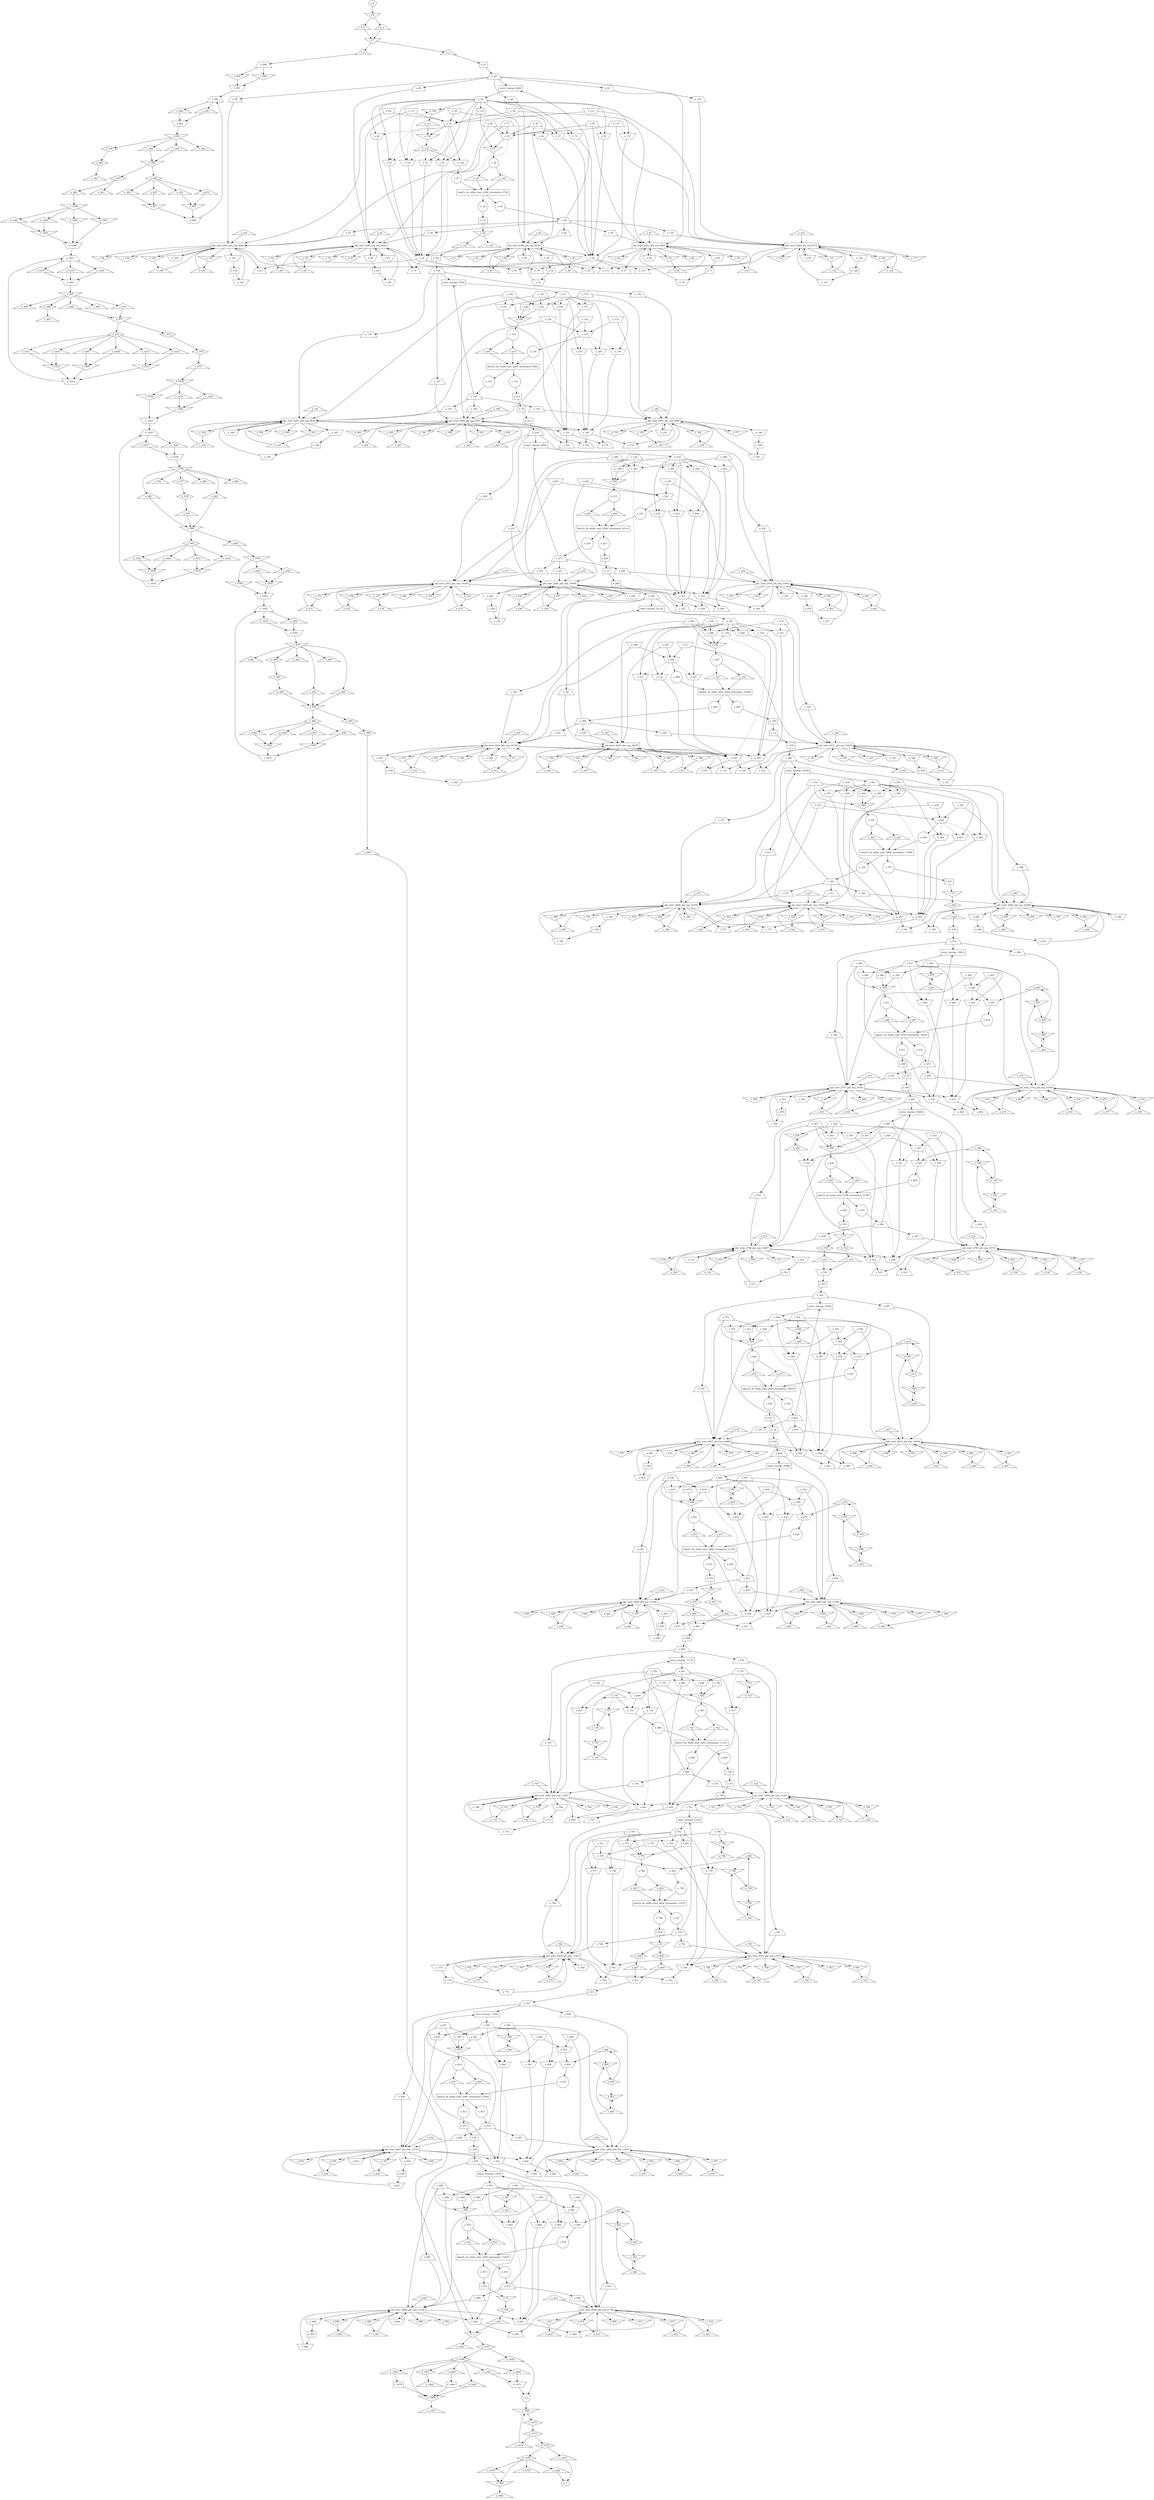 digraph control_path {
  e_0: entry_node : n ;
  e_1 [shape = invtriangle];
  e_2 [shape = circle];
  e_3: exit_node : s ;
  e_4 [shape = invtriangle];
  e_5 [shape = triangle];
  e_6 [shape = triangle];
  e_7 [shape = invtriangle];
  e_8 [shape = triangle];
  e_9 [shape = triangle];
  e_10 [shape = dot];
  e_11 [shape = dot];
  e_12 [shape = dot];
  e_13 [shape = invtriangle];
  e_14 [shape = dot];
  e_15 [shape = invtriangle];
  e_16 [shape = dot];
  e_17 [shape = invtriangle];
  e_18 [shape = dot];
  e_19 [shape = invtriangle];
  e_20 [shape = dot];
  e_21 [shape = invtriangle];
  e_22 [shape = invtriangle];
  e_23 [shape = dot];
  e_24 [shape = circle];
  e_25 [shape = circle];
  e_26 [shape = circle];
  e_27 [shape = circle];
  e_28 [shape = trapezium];
  e_29 [shape = trapezium];
  e_30 [shape = trapezium];
  e_31 [shape = invtriangle];
  e_32 [shape = invtrapezium];
  e_33 [shape = invtrapezium];
  e_34 [shape = invtrapezium];
  e_35 [shape = invtrapezium];
  e_36 [shape = invtrapezium];
  e_37 [shape = invtrapezium];
  e_38 [shape = invtrapezium];
  e_39 [shape = trapezium];
  e_40 [shape = trapezium];
  e_41 [shape = invtriangle];
  e_42 [shape = trapezium];
  e_43 [shape = invtriangle];
  e_44 [shape = triangle];
  e_45 [shape = invtriangle];
  e_46 [shape = invtriangle];
  e_47 [shape = triangle];
  e_48 [shape = triangle];
  e_49 [shape = invtrapezium];
  e_50 [shape = invtrapezium];
  e_51 [shape = invtrapezium];
  e_52 [shape = dot];
  e_53 [shape = invtrapezium];
  e_54 [shape = invtrapezium];
  e_55 [shape = trapezium];
  e_56 [shape = invtrapezium];
  e_57 [shape = trapezium];
  e_58 [shape = trapezium];
  e_59 [shape = trapezium];
  e_60 [shape = invtriangle];
  e_61 [shape = trapezium];
  e_62 [shape = invtriangle];
  e_63 [shape = triangle];
  e_64 [shape = invtriangle];
  e_65 [shape = invtriangle];
  e_66 [shape = triangle];
  e_67 [shape = triangle];
  e_68 [shape = invtrapezium];
  e_69 [shape = invtrapezium];
  e_70 [shape = invtrapezium];
  e_71 [shape = dot];
  e_72 [shape = invtrapezium];
  e_73 [shape = invtrapezium];
  e_74 [shape = trapezium];
  e_75 [shape = invtrapezium];
  e_76 [shape = trapezium];
  e_77 [shape = trapezium];
  e_78 [shape = trapezium];
  e_79 [shape = invtriangle];
  e_80 [shape = trapezium];
  e_81 [shape = invtriangle];
  e_82 [shape = triangle];
  e_83 [shape = invtriangle];
  e_84 [shape = invtriangle];
  e_85 [shape = triangle];
  e_86 [shape = triangle];
  e_87 [shape = invtrapezium];
  e_88 [shape = invtrapezium];
  e_89 [shape = invtrapezium];
  e_90 [shape = dot];
  e_91 [shape = invtrapezium];
  e_92 [shape = invtrapezium];
  e_93 [shape = trapezium];
  e_94 [shape = invtrapezium];
  e_95 [shape = trapezium];
  e_96 [shape = trapezium];
  e_97 [shape = trapezium];
  e_98 [shape = invtriangle];
  e_99 [shape = trapezium];
  e_100 [shape = invtriangle];
  e_101 [shape = triangle];
  e_102 [shape = invtrapezium];
  e_103 [shape = invtrapezium];
  e_104 [shape = invtrapezium];
  e_105 [shape = dot];
  e_106 [shape = invtriangle];
  e_107 [shape = invtriangle];
  e_108 [shape = triangle];
  e_109 [shape = triangle];
  e_110 [shape = invtrapezium];
  e_111 [shape = invtrapezium];
  e_112 [shape = trapezium];
  e_113 [shape = invtrapezium];
  e_114 [shape = trapezium];
  e_115 [shape = trapezium];
  e_116 [shape = trapezium];
  e_117 [shape = invtriangle];
  e_118 [shape = trapezium];
  e_119 [shape = invtriangle];
  e_120 [shape = triangle];
  e_121 [shape = invtriangle];
  e_122 [shape = invtriangle];
  e_123 [shape = triangle];
  e_124 [shape = triangle];
  e_125 [shape = invtrapezium];
  e_126 [shape = invtrapezium];
  e_127 [shape = invtrapezium];
  e_128 [shape = dot];
  e_129 [shape = invtriangle];
  e_130 [shape = invtriangle];
  e_131 [shape = triangle];
  e_132 [shape = triangle];
  e_133 [shape = dot];
  e_134 [shape = invtrapezium];
  e_135 [shape = triangle];
  e_136 [shape = triangle];
  e_137 [shape = dot];
  e_138 [shape = triangle];
  e_139 [shape = triangle];
  e_140 [shape = dot];
  e_141 [shape = circle];
  e_142 [shape = circle];
  e_143 [shape = circle];
  e_144 [shape = circle];
  e_145 [shape = trapezium];
  e_146 [shape = trapezium];
  e_147 [shape = trapezium];
  e_148 [shape = invtriangle];
  e_149 [shape = invtrapezium];
  e_150 [shape = invtrapezium];
  e_151 [shape = invtrapezium];
  e_152 [shape = invtrapezium];
  e_153 [shape = invtrapezium];
  e_154 [shape = invtrapezium];
  e_155 [shape = invtrapezium];
  e_156 [shape = trapezium];
  e_157 [shape = trapezium];
  e_158 [shape = invtriangle];
  e_159 [shape = trapezium];
  e_160 [shape = invtriangle];
  e_161 [shape = triangle];
  e_162 [shape = invtriangle];
  e_163 [shape = invtriangle];
  e_164 [shape = triangle];
  e_165 [shape = triangle];
  e_166 [shape = invtrapezium];
  e_167 [shape = invtrapezium];
  e_168 [shape = invtrapezium];
  e_169 [shape = dot];
  e_170 [shape = invtrapezium];
  e_171 [shape = invtrapezium];
  e_172 [shape = trapezium];
  e_173 [shape = invtrapezium];
  e_174 [shape = trapezium];
  e_175 [shape = trapezium];
  e_176 [shape = trapezium];
  e_177 [shape = invtriangle];
  e_178 [shape = trapezium];
  e_179 [shape = invtriangle];
  e_180 [shape = triangle];
  e_181 [shape = invtriangle];
  e_182 [shape = invtriangle];
  e_183 [shape = triangle];
  e_184 [shape = triangle];
  e_185 [shape = invtrapezium];
  e_186 [shape = invtrapezium];
  e_187 [shape = invtrapezium];
  e_188 [shape = dot];
  e_189 [shape = invtrapezium];
  e_190 [shape = invtrapezium];
  e_191 [shape = trapezium];
  e_192 [shape = invtrapezium];
  e_193 [shape = trapezium];
  e_194 [shape = trapezium];
  e_195 [shape = trapezium];
  e_196 [shape = invtriangle];
  e_197 [shape = trapezium];
  e_198 [shape = invtriangle];
  e_199 [shape = triangle];
  e_200 [shape = invtriangle];
  e_201 [shape = invtriangle];
  e_202 [shape = triangle];
  e_203 [shape = triangle];
  e_204 [shape = invtriangle];
  e_205 [shape = invtriangle];
  e_206 [shape = triangle];
  e_207 [shape = triangle];
  e_208 [shape = dot];
  e_209 [shape = triangle];
  e_210 [shape = triangle];
  e_211 [shape = dot];
  e_212 [shape = dot];
  e_213 [shape = circle];
  e_214 [shape = circle];
  e_215 [shape = circle];
  e_216 [shape = circle];
  e_217 [shape = trapezium];
  e_218 [shape = trapezium];
  e_219 [shape = trapezium];
  e_220 [shape = invtriangle];
  e_221 [shape = invtrapezium];
  e_222 [shape = invtrapezium];
  e_223 [shape = invtrapezium];
  e_224 [shape = invtrapezium];
  e_225 [shape = invtrapezium];
  e_226 [shape = invtrapezium];
  e_227 [shape = trapezium];
  e_228 [shape = invtrapezium];
  e_229 [shape = trapezium];
  e_230 [shape = trapezium];
  e_231 [shape = trapezium];
  e_232 [shape = invtriangle];
  e_233 [shape = trapezium];
  e_234 [shape = invtriangle];
  e_235 [shape = triangle];
  e_236 [shape = invtriangle];
  e_237 [shape = invtriangle];
  e_238 [shape = triangle];
  e_239 [shape = triangle];
  e_240 [shape = invtrapezium];
  e_241 [shape = invtrapezium];
  e_242 [shape = invtrapezium];
  e_243 [shape = dot];
  e_244 [shape = invtrapezium];
  e_245 [shape = invtrapezium];
  e_246 [shape = trapezium];
  e_247 [shape = invtrapezium];
  e_248 [shape = trapezium];
  e_249 [shape = trapezium];
  e_250 [shape = trapezium];
  e_251 [shape = invtriangle];
  e_252 [shape = trapezium];
  e_253 [shape = invtriangle];
  e_254 [shape = triangle];
  e_255 [shape = invtrapezium];
  e_256 [shape = invtrapezium];
  e_257 [shape = invtrapezium];
  e_258 [shape = dot];
  e_259 [shape = invtriangle];
  e_260 [shape = invtriangle];
  e_261 [shape = triangle];
  e_262 [shape = triangle];
  e_263 [shape = invtrapezium];
  e_264 [shape = invtrapezium];
  e_265 [shape = invtrapezium];
  e_266 [shape = trapezium];
  e_267 [shape = trapezium];
  e_268 [shape = invtriangle];
  e_269 [shape = trapezium];
  e_270 [shape = invtriangle];
  e_271 [shape = triangle];
  e_272 [shape = invtriangle];
  e_273 [shape = invtriangle];
  e_274 [shape = triangle];
  e_275 [shape = triangle];
  e_276 [shape = invtriangle];
  e_277 [shape = invtriangle];
  e_278 [shape = triangle];
  e_279 [shape = triangle];
  e_280 [shape = dot];
  e_281 [shape = triangle];
  e_282 [shape = triangle];
  e_283 [shape = dot];
  e_284 [shape = dot];
  e_285 [shape = circle];
  e_286 [shape = circle];
  e_287 [shape = circle];
  e_288 [shape = circle];
  e_289 [shape = trapezium];
  e_290 [shape = trapezium];
  e_291 [shape = trapezium];
  e_292 [shape = invtriangle];
  e_293 [shape = invtrapezium];
  e_294 [shape = invtrapezium];
  e_295 [shape = invtrapezium];
  e_296 [shape = invtrapezium];
  e_297 [shape = invtrapezium];
  e_298 [shape = invtrapezium];
  e_299 [shape = invtrapezium];
  e_300 [shape = trapezium];
  e_301 [shape = trapezium];
  e_302 [shape = invtriangle];
  e_303 [shape = trapezium];
  e_304 [shape = invtriangle];
  e_305 [shape = triangle];
  e_306 [shape = invtrapezium];
  e_307 [shape = invtrapezium];
  e_308 [shape = invtrapezium];
  e_309 [shape = dot];
  e_310 [shape = invtriangle];
  e_311 [shape = invtriangle];
  e_312 [shape = triangle];
  e_313 [shape = triangle];
  e_314 [shape = invtrapezium];
  e_315 [shape = invtrapezium];
  e_316 [shape = trapezium];
  e_317 [shape = invtrapezium];
  e_318 [shape = trapezium];
  e_319 [shape = trapezium];
  e_320 [shape = trapezium];
  e_321 [shape = invtriangle];
  e_322 [shape = trapezium];
  e_323 [shape = invtriangle];
  e_324 [shape = triangle];
  e_325 [shape = invtrapezium];
  e_326 [shape = invtrapezium];
  e_327 [shape = invtrapezium];
  e_328 [shape = dot];
  e_329 [shape = invtriangle];
  e_330 [shape = invtriangle];
  e_331 [shape = triangle];
  e_332 [shape = triangle];
  e_333 [shape = invtrapezium];
  e_334 [shape = invtrapezium];
  e_335 [shape = trapezium];
  e_336 [shape = invtrapezium];
  e_337 [shape = trapezium];
  e_338 [shape = trapezium];
  e_339 [shape = trapezium];
  e_340 [shape = invtriangle];
  e_341 [shape = trapezium];
  e_342 [shape = invtriangle];
  e_343 [shape = triangle];
  e_344 [shape = invtriangle];
  e_345 [shape = invtriangle];
  e_346 [shape = triangle];
  e_347 [shape = triangle];
  e_348 [shape = invtriangle];
  e_349 [shape = invtriangle];
  e_350 [shape = triangle];
  e_351 [shape = triangle];
  e_352 [shape = dot];
  e_353 [shape = triangle];
  e_354 [shape = triangle];
  e_355 [shape = dot];
  e_356 [shape = dot];
  e_357 [shape = circle];
  e_358 [shape = circle];
  e_359 [shape = circle];
  e_360 [shape = circle];
  e_361 [shape = trapezium];
  e_362 [shape = trapezium];
  e_363 [shape = trapezium];
  e_364 [shape = invtriangle];
  e_365 [shape = invtrapezium];
  e_366 [shape = invtrapezium];
  e_367 [shape = invtrapezium];
  e_368 [shape = invtrapezium];
  e_369 [shape = invtrapezium];
  e_370 [shape = invtrapezium];
  e_371 [shape = trapezium];
  e_372 [shape = invtrapezium];
  e_373 [shape = trapezium];
  e_374 [shape = trapezium];
  e_375 [shape = trapezium];
  e_376 [shape = invtriangle];
  e_377 [shape = trapezium];
  e_378 [shape = invtriangle];
  e_379 [shape = triangle];
  e_380 [shape = invtrapezium];
  e_381 [shape = invtrapezium];
  e_382 [shape = invtrapezium];
  e_383 [shape = dot];
  e_384 [shape = invtriangle];
  e_385 [shape = invtriangle];
  e_386 [shape = triangle];
  e_387 [shape = triangle];
  e_388 [shape = invtrapezium];
  e_389 [shape = invtrapezium];
  e_390 [shape = trapezium];
  e_391 [shape = invtrapezium];
  e_392 [shape = trapezium];
  e_393 [shape = trapezium];
  e_394 [shape = trapezium];
  e_395 [shape = invtriangle];
  e_396 [shape = trapezium];
  e_397 [shape = invtriangle];
  e_398 [shape = triangle];
  e_399 [shape = invtrapezium];
  e_400 [shape = invtrapezium];
  e_401 [shape = invtrapezium];
  e_402 [shape = dot];
  e_403 [shape = invtriangle];
  e_404 [shape = invtriangle];
  e_405 [shape = triangle];
  e_406 [shape = triangle];
  e_407 [shape = invtrapezium];
  e_408 [shape = invtrapezium];
  e_409 [shape = invtrapezium];
  e_410 [shape = trapezium];
  e_411 [shape = trapezium];
  e_412 [shape = invtriangle];
  e_413 [shape = trapezium];
  e_414 [shape = invtriangle];
  e_415 [shape = triangle];
  e_416 [shape = invtriangle];
  e_417 [shape = invtriangle];
  e_418 [shape = triangle];
  e_419 [shape = triangle];
  e_420 [shape = invtriangle];
  e_421 [shape = invtriangle];
  e_422 [shape = triangle];
  e_423 [shape = triangle];
  e_424 [shape = dot];
  e_425 [shape = triangle];
  e_426 [shape = triangle];
  e_427 [shape = dot];
  e_428 [shape = diamond];
  e_429 [shape = triangle];
  e_430 [shape = dot];
  e_431 [shape = circle];
  e_432 [shape = circle];
  e_433 [shape = circle];
  e_434 [shape = circle];
  e_435 [shape = trapezium];
  e_436 [shape = trapezium];
  e_437 [shape = trapezium];
  e_438 [shape = invtriangle];
  e_439 [shape = invtrapezium];
  e_440 [shape = invtrapezium];
  e_441 [shape = invtrapezium];
  e_442 [shape = invtrapezium];
  e_443 [shape = invtrapezium];
  e_444 [shape = invtrapezium];
  e_445 [shape = invtrapezium];
  e_446 [shape = trapezium];
  e_447 [shape = trapezium];
  e_448 [shape = invtriangle];
  e_449 [shape = trapezium];
  e_450 [shape = invtriangle];
  e_451 [shape = triangle];
  e_452 [shape = invtrapezium];
  e_453 [shape = invtrapezium];
  e_454 [shape = invtrapezium];
  e_455 [shape = dot];
  e_456 [shape = invtriangle];
  e_457 [shape = invtriangle];
  e_458 [shape = triangle];
  e_459 [shape = triangle];
  e_460 [shape = invtrapezium];
  e_461 [shape = invtrapezium];
  e_462 [shape = trapezium];
  e_463 [shape = invtrapezium];
  e_464 [shape = trapezium];
  e_465 [shape = trapezium];
  e_466 [shape = trapezium];
  e_467 [shape = invtriangle];
  e_468 [shape = trapezium];
  e_469 [shape = invtriangle];
  e_470 [shape = triangle];
  e_471 [shape = invtriangle];
  e_472 [shape = invtriangle];
  e_473 [shape = triangle];
  e_474 [shape = triangle];
  e_475 [shape = invtriangle];
  e_476 [shape = invtriangle];
  e_477 [shape = triangle];
  e_478 [shape = triangle];
  e_479 [shape = invtriangle];
  e_480 [shape = invtriangle];
  e_481 [shape = triangle];
  e_482 [shape = triangle];
  e_483 [shape = invtriangle];
  e_484 [shape = diamond];
  e_485 [shape = triangle];
  e_486 [shape = dot];
  e_487 [shape = invtrapezium];
  e_488 [shape = triangle];
  e_489 [shape = triangle];
  e_490 [shape = dot];
  e_491 [shape = dot];
  e_492 [shape = circle];
  e_493 [shape = circle];
  e_494 [shape = circle];
  e_495 [shape = circle];
  e_496 [shape = trapezium];
  e_497 [shape = trapezium];
  e_498 [shape = trapezium];
  e_499 [shape = invtriangle];
  e_500 [shape = invtrapezium];
  e_501 [shape = invtrapezium];
  e_502 [shape = invtrapezium];
  e_503 [shape = invtrapezium];
  e_504 [shape = invtrapezium];
  e_505 [shape = invtrapezium];
  e_506 [shape = invtrapezium];
  e_507 [shape = trapezium];
  e_508 [shape = trapezium];
  e_509 [shape = invtriangle];
  e_510 [shape = trapezium];
  e_511 [shape = invtriangle];
  e_512 [shape = triangle];
  e_513 [shape = invtrapezium];
  e_514 [shape = invtrapezium];
  e_515 [shape = invtrapezium];
  e_516 [shape = dot];
  e_517 [shape = invtriangle];
  e_518 [shape = invtriangle];
  e_519 [shape = triangle];
  e_520 [shape = triangle];
  e_521 [shape = invtrapezium];
  e_522 [shape = invtrapezium];
  e_523 [shape = trapezium];
  e_524 [shape = invtrapezium];
  e_525 [shape = trapezium];
  e_526 [shape = trapezium];
  e_527 [shape = trapezium];
  e_528 [shape = invtriangle];
  e_529 [shape = trapezium];
  e_530 [shape = invtriangle];
  e_531 [shape = triangle];
  e_532 [shape = invtriangle];
  e_533 [shape = invtriangle];
  e_534 [shape = triangle];
  e_535 [shape = triangle];
  e_536 [shape = invtriangle];
  e_537 [shape = invtriangle];
  e_538 [shape = triangle];
  e_539 [shape = triangle];
  e_540 [shape = invtriangle];
  e_541 [shape = invtriangle];
  e_542 [shape = triangle];
  e_543 [shape = triangle];
  e_544 [shape = invtriangle];
  e_545 [shape = diamond];
  e_546 [shape = triangle];
  e_547 [shape = dot];
  e_548 [shape = invtrapezium];
  e_549 [shape = triangle];
  e_550 [shape = triangle];
  e_551 [shape = dot];
  e_552 [shape = diamond];
  e_553 [shape = triangle];
  e_554 [shape = diamond];
  e_555 [shape = triangle];
  e_556 [shape = invtrapezium];
  e_557 [shape = dot];
  e_558 [shape = circle];
  e_559 [shape = circle];
  e_560 [shape = circle];
  e_561 [shape = circle];
  e_562 [shape = trapezium];
  e_563 [shape = trapezium];
  e_564 [shape = trapezium];
  e_565 [shape = invtriangle];
  e_566 [shape = invtrapezium];
  e_567 [shape = invtrapezium];
  e_568 [shape = invtrapezium];
  e_569 [shape = invtrapezium];
  e_570 [shape = invtrapezium];
  e_571 [shape = invtrapezium];
  e_572 [shape = invtrapezium];
  e_573 [shape = trapezium];
  e_574 [shape = trapezium];
  e_575 [shape = invtriangle];
  e_576 [shape = trapezium];
  e_577 [shape = invtriangle];
  e_578 [shape = triangle];
  e_579 [shape = invtrapezium];
  e_580 [shape = invtrapezium];
  e_581 [shape = invtrapezium];
  e_582 [shape = dot];
  e_583 [shape = invtriangle];
  e_584 [shape = invtriangle];
  e_585 [shape = triangle];
  e_586 [shape = triangle];
  e_587 [shape = invtrapezium];
  e_588 [shape = invtrapezium];
  e_589 [shape = trapezium];
  e_590 [shape = invtrapezium];
  e_591 [shape = trapezium];
  e_592 [shape = trapezium];
  e_593 [shape = trapezium];
  e_594 [shape = invtriangle];
  e_595 [shape = trapezium];
  e_596 [shape = invtriangle];
  e_597 [shape = triangle];
  e_598 [shape = invtriangle];
  e_599 [shape = invtriangle];
  e_600 [shape = triangle];
  e_601 [shape = triangle];
  e_602 [shape = invtriangle];
  e_603 [shape = invtriangle];
  e_604 [shape = triangle];
  e_605 [shape = triangle];
  e_606 [shape = invtriangle];
  e_607 [shape = invtriangle];
  e_608 [shape = triangle];
  e_609 [shape = triangle];
  e_610 [shape = invtriangle];
  e_611 [shape = diamond];
  e_612 [shape = triangle];
  e_613 [shape = dot];
  e_614 [shape = invtrapezium];
  e_615 [shape = triangle];
  e_616 [shape = triangle];
  e_617 [shape = dot];
  e_618 [shape = dot];
  e_619 [shape = circle];
  e_620 [shape = circle];
  e_621 [shape = circle];
  e_622 [shape = circle];
  e_623 [shape = trapezium];
  e_624 [shape = trapezium];
  e_625 [shape = trapezium];
  e_626 [shape = invtriangle];
  e_627 [shape = invtrapezium];
  e_628 [shape = invtrapezium];
  e_629 [shape = invtrapezium];
  e_630 [shape = invtrapezium];
  e_631 [shape = invtrapezium];
  e_632 [shape = invtrapezium];
  e_633 [shape = trapezium];
  e_634 [shape = invtrapezium];
  e_635 [shape = trapezium];
  e_636 [shape = trapezium];
  e_637 [shape = trapezium];
  e_638 [shape = invtriangle];
  e_639 [shape = trapezium];
  e_640 [shape = invtriangle];
  e_641 [shape = triangle];
  e_642 [shape = invtrapezium];
  e_643 [shape = invtrapezium];
  e_644 [shape = invtrapezium];
  e_645 [shape = dot];
  e_646 [shape = invtriangle];
  e_647 [shape = invtriangle];
  e_648 [shape = triangle];
  e_649 [shape = triangle];
  e_650 [shape = invtrapezium];
  e_651 [shape = invtrapezium];
  e_652 [shape = invtrapezium];
  e_653 [shape = trapezium];
  e_654 [shape = trapezium];
  e_655 [shape = invtriangle];
  e_656 [shape = trapezium];
  e_657 [shape = invtriangle];
  e_658 [shape = triangle];
  e_659 [shape = invtriangle];
  e_660 [shape = invtriangle];
  e_661 [shape = triangle];
  e_662 [shape = triangle];
  e_663 [shape = invtriangle];
  e_664 [shape = invtriangle];
  e_665 [shape = triangle];
  e_666 [shape = triangle];
  e_667 [shape = invtriangle];
  e_668 [shape = invtriangle];
  e_669 [shape = triangle];
  e_670 [shape = triangle];
  e_671 [shape = invtriangle];
  e_672 [shape = diamond];
  e_673 [shape = triangle];
  e_674 [shape = dot];
  e_675 [shape = invtrapezium];
  e_676 [shape = triangle];
  e_677 [shape = triangle];
  e_678 [shape = dot];
  e_679 [shape = diamond];
  e_680 [shape = triangle];
  e_681 [shape = diamond];
  e_682 [shape = triangle];
  e_683 [shape = invtrapezium];
  e_684 [shape = dot];
  e_685 [shape = circle];
  e_686 [shape = circle];
  e_687 [shape = circle];
  e_688 [shape = circle];
  e_689 [shape = trapezium];
  e_690 [shape = trapezium];
  e_691 [shape = trapezium];
  e_692 [shape = invtriangle];
  e_693 [shape = invtrapezium];
  e_694 [shape = invtrapezium];
  e_695 [shape = invtrapezium];
  e_696 [shape = invtrapezium];
  e_697 [shape = invtrapezium];
  e_698 [shape = invtrapezium];
  e_699 [shape = trapezium];
  e_700 [shape = invtrapezium];
  e_701 [shape = trapezium];
  e_702 [shape = trapezium];
  e_703 [shape = trapezium];
  e_704 [shape = invtriangle];
  e_705 [shape = trapezium];
  e_706 [shape = invtriangle];
  e_707 [shape = triangle];
  e_708 [shape = invtrapezium];
  e_709 [shape = invtrapezium];
  e_710 [shape = invtrapezium];
  e_711 [shape = dot];
  e_712 [shape = invtriangle];
  e_713 [shape = invtriangle];
  e_714 [shape = triangle];
  e_715 [shape = triangle];
  e_716 [shape = invtrapezium];
  e_717 [shape = invtrapezium];
  e_718 [shape = invtrapezium];
  e_719 [shape = trapezium];
  e_720 [shape = trapezium];
  e_721 [shape = invtriangle];
  e_722 [shape = trapezium];
  e_723 [shape = invtriangle];
  e_724 [shape = triangle];
  e_725 [shape = invtriangle];
  e_726 [shape = invtriangle];
  e_727 [shape = triangle];
  e_728 [shape = triangle];
  e_729 [shape = invtriangle];
  e_730 [shape = invtriangle];
  e_731 [shape = triangle];
  e_732 [shape = triangle];
  e_733 [shape = invtriangle];
  e_734 [shape = invtriangle];
  e_735 [shape = triangle];
  e_736 [shape = triangle];
  e_737 [shape = invtriangle];
  e_738 [shape = diamond];
  e_739 [shape = triangle];
  e_740 [shape = dot];
  e_741 [shape = invtrapezium];
  e_742 [shape = triangle];
  e_743 [shape = triangle];
  e_744 [shape = dot];
  e_745 [shape = dot];
  e_746 [shape = circle];
  e_747 [shape = circle];
  e_748 [shape = circle];
  e_749 [shape = circle];
  e_750 [shape = trapezium];
  e_751 [shape = trapezium];
  e_752 [shape = trapezium];
  e_753 [shape = invtriangle];
  e_754 [shape = invtrapezium];
  e_755 [shape = invtrapezium];
  e_756 [shape = invtrapezium];
  e_757 [shape = invtrapezium];
  e_758 [shape = invtrapezium];
  e_759 [shape = invtrapezium];
  e_760 [shape = trapezium];
  e_761 [shape = invtrapezium];
  e_762 [shape = trapezium];
  e_763 [shape = trapezium];
  e_764 [shape = trapezium];
  e_765 [shape = invtriangle];
  e_766 [shape = trapezium];
  e_767 [shape = invtriangle];
  e_768 [shape = triangle];
  e_769 [shape = invtrapezium];
  e_770 [shape = invtrapezium];
  e_771 [shape = invtrapezium];
  e_772 [shape = dot];
  e_773 [shape = invtriangle];
  e_774 [shape = invtriangle];
  e_775 [shape = triangle];
  e_776 [shape = triangle];
  e_777 [shape = invtrapezium];
  e_778 [shape = invtrapezium];
  e_779 [shape = invtrapezium];
  e_780 [shape = trapezium];
  e_781 [shape = trapezium];
  e_782 [shape = invtriangle];
  e_783 [shape = trapezium];
  e_784 [shape = invtriangle];
  e_785 [shape = triangle];
  e_786 [shape = invtriangle];
  e_787 [shape = invtriangle];
  e_788 [shape = triangle];
  e_789 [shape = triangle];
  e_790 [shape = invtriangle];
  e_791 [shape = invtriangle];
  e_792 [shape = triangle];
  e_793 [shape = triangle];
  e_794 [shape = invtriangle];
  e_795 [shape = invtriangle];
  e_796 [shape = triangle];
  e_797 [shape = triangle];
  e_798 [shape = invtriangle];
  e_799 [shape = diamond];
  e_800 [shape = triangle];
  e_801 [shape = dot];
  e_802 [shape = invtrapezium];
  e_803 [shape = triangle];
  e_804 [shape = triangle];
  e_805 [shape = dot];
  e_806 [shape = diamond];
  e_807 [shape = triangle];
  e_808 [shape = diamond];
  e_809 [shape = triangle];
  e_810 [shape = invtrapezium];
  e_811 [shape = dot];
  e_812 [shape = circle];
  e_813 [shape = circle];
  e_814 [shape = circle];
  e_815 [shape = circle];
  e_816 [shape = trapezium];
  e_817 [shape = trapezium];
  e_818 [shape = trapezium];
  e_819 [shape = invtriangle];
  e_820 [shape = invtrapezium];
  e_821 [shape = invtrapezium];
  e_822 [shape = invtrapezium];
  e_823 [shape = invtrapezium];
  e_824 [shape = invtrapezium];
  e_825 [shape = invtrapezium];
  e_826 [shape = invtrapezium];
  e_827 [shape = trapezium];
  e_828 [shape = trapezium];
  e_829 [shape = invtriangle];
  e_830 [shape = trapezium];
  e_831 [shape = invtriangle];
  e_832 [shape = triangle];
  e_833 [shape = invtrapezium];
  e_834 [shape = invtrapezium];
  e_835 [shape = invtrapezium];
  e_836 [shape = dot];
  e_837 [shape = invtriangle];
  e_838 [shape = invtriangle];
  e_839 [shape = triangle];
  e_840 [shape = triangle];
  e_841 [shape = invtrapezium];
  e_842 [shape = invtrapezium];
  e_843 [shape = trapezium];
  e_844 [shape = invtrapezium];
  e_845 [shape = trapezium];
  e_846 [shape = trapezium];
  e_847 [shape = trapezium];
  e_848 [shape = invtriangle];
  e_849 [shape = trapezium];
  e_850 [shape = invtriangle];
  e_851 [shape = triangle];
  e_852 [shape = invtriangle];
  e_853 [shape = invtriangle];
  e_854 [shape = triangle];
  e_855 [shape = triangle];
  e_856 [shape = invtriangle];
  e_857 [shape = invtriangle];
  e_858 [shape = triangle];
  e_859 [shape = triangle];
  e_860 [shape = invtriangle];
  e_861 [shape = invtriangle];
  e_862 [shape = triangle];
  e_863 [shape = triangle];
  e_864 [shape = invtriangle];
  e_865 [shape = diamond];
  e_866 [shape = triangle];
  e_867 [shape = dot];
  e_868 [shape = invtrapezium];
  e_869 [shape = triangle];
  e_870 [shape = triangle];
  e_871 [shape = dot];
  e_872 [shape = dot];
  e_873 [shape = circle];
  e_874 [shape = circle];
  e_875 [shape = circle];
  e_876 [shape = circle];
  e_877 [shape = trapezium];
  e_878 [shape = trapezium];
  e_879 [shape = trapezium];
  e_880 [shape = invtriangle];
  e_881 [shape = invtrapezium];
  e_882 [shape = invtrapezium];
  e_883 [shape = invtrapezium];
  e_884 [shape = invtrapezium];
  e_885 [shape = invtrapezium];
  e_886 [shape = invtrapezium];
  e_887 [shape = invtrapezium];
  e_888 [shape = trapezium];
  e_889 [shape = trapezium];
  e_890 [shape = invtriangle];
  e_891 [shape = trapezium];
  e_892 [shape = invtriangle];
  e_893 [shape = triangle];
  e_894 [shape = invtrapezium];
  e_895 [shape = invtrapezium];
  e_896 [shape = invtrapezium];
  e_897 [shape = dot];
  e_898 [shape = invtriangle];
  e_899 [shape = invtriangle];
  e_900 [shape = triangle];
  e_901 [shape = triangle];
  e_902 [shape = invtrapezium];
  e_903 [shape = invtrapezium];
  e_904 [shape = trapezium];
  e_905 [shape = invtrapezium];
  e_906 [shape = trapezium];
  e_907 [shape = trapezium];
  e_908 [shape = trapezium];
  e_909 [shape = invtriangle];
  e_910 [shape = trapezium];
  e_911 [shape = invtriangle];
  e_912 [shape = triangle];
  e_913 [shape = invtriangle];
  e_914 [shape = invtriangle];
  e_915 [shape = triangle];
  e_916 [shape = triangle];
  e_917 [shape = invtriangle];
  e_918 [shape = invtriangle];
  e_919 [shape = triangle];
  e_920 [shape = triangle];
  e_921 [shape = invtriangle];
  e_922 [shape = invtriangle];
  e_923 [shape = triangle];
  e_924 [shape = triangle];
  e_925 [shape = invtriangle];
  e_926 [shape = diamond];
  e_927 [shape = triangle];
  e_928 [shape = dot];
  e_929 [shape = invtrapezium];
  e_930 [shape = triangle];
  e_931 [shape = triangle];
  e_932 [shape = dot];
  e_933 [shape = diamond];
  e_934 [shape = triangle];
  e_935 [shape = invtriangle];
  e_936 [shape = invtriangle];
  e_937 [shape = invtriangle];
  e_938 [shape = invtriangle];
  e_939 [shape = diamond];
  e_940 [shape = diamond];
  e_941 [shape = triangle];
  e_942 [shape = triangle];
  e_943 [shape = triangle];
  e_944 [shape = triangle];
  e_945 [shape = invtriangle];
  e_946 [shape = diamond];
  e_947 [shape = diamond];
  e_948 [shape = trapezium];
  e_949 [shape = invtriangle];
  e_950 [shape = invtriangle];
  e_951 [shape = invtrapezium];
  e_952 [shape = triangle];
  e_953 [shape = triangle];
  e_954 [shape = invtriangle];
  e_955 [shape = triangle];
  e_956 [shape = triangle];
  e_957 [shape = invtriangle];
  e_958 [shape = invtrapezium];
  e_959 [shape = trapezium];
  e_960 [shape = triangle];
  e_961 [shape = triangle];
  e_962 [shape = invtrapezium];
  e_963 [shape = triangle];
  e_964 [shape = triangle];
  e_965 [shape = triangle];
  e_966 [shape = diamond];
  e_967 [shape = triangle];
  e_968 [shape = triangle];
  e_969 [shape = triangle];
  e_970 [shape = triangle];
  e_971 [shape = invtriangle];
  e_972 [shape = diamond];
  e_973 [shape = diamond];
  e_974 [shape = diamond];
  e_975 [shape = triangle];
  e_976 [shape = triangle];
  e_977 [shape = diamond];
  e_978 [shape = diamond];
  e_979 [shape = triangle];
  e_980 [shape = triangle];
  e_981 [shape = triangle];
  e_982 [shape = triangle];
  e_983 [shape = triangle];
  e_984 [shape = invtriangle];
  e_985 [shape = diamond];
  e_986 [shape = triangle];
  e_987 [shape = triangle];
  e_988 [shape = diamond];
  e_989 [shape = diamond];
  e_990 [shape = triangle];
  e_991 [shape = triangle];
  e_992 [shape = triangle];
  e_993 [shape = triangle];
  e_994 [shape = triangle];
  e_995 [shape = invtriangle];
  e_996 [shape = diamond];
  e_997 [shape = diamond];
  e_998 [shape = diamond];
  e_999 [shape = triangle];
  e_1000 [shape = invtriangle];
  e_1001 [shape = invtriangle];
  e_1002 [shape = invtriangle];
  e_1003 [shape = triangle];
  e_1004 [shape = triangle];
  e_1005 [shape = invtriangle];
  e_1006 [shape = invtrapezium];
  e_1007 [shape = triangle];
  e_1008 [shape = triangle];
  e_1009 [shape = invtriangle];
  e_1010 [shape = triangle];
  e_1011 [shape = triangle];
  e_1012 [shape = invtriangle];
  e_1013 [shape = triangle];
  e_1014 [shape = triangle];
  e_1015 [shape = invtriangle];
  e_1016 [shape = invtrapezium];
  e_1017 [shape = trapezium];
  e_1018 [shape = triangle];
  e_1019 [shape = triangle];
  e_1020 [shape = triangle];
  e_1021 [shape = invtrapezium];
  e_1022 [shape = invtriangle];
  e_1023 [shape = invtriangle];
  e_1024 [shape = triangle];
  e_1025 [shape = triangle];
  e_1026 [shape = invtriangle];
  e_1027 [shape = invtrapezium];
  e_1028 [shape = triangle];
  e_1029 [shape = triangle];
  e_1030 [shape = invtriangle];
  e_1031 [shape = triangle];
  e_1032 [shape = triangle];
  e_1033 [shape = invtriangle];
  e_1034 [shape = invtrapezium];
  e_1035 [shape = trapezium];
  e_1036 [shape = triangle];
  e_1037 [shape = triangle];
  e_1038 [shape = invtrapezium];
  e_1039 [shape = invtriangle];
  e_1040 [shape = invtriangle];
  e_1041 [shape = triangle];
  e_1042 [shape = triangle];
  e_1043 [shape = invtriangle];
  e_1044 [shape = invtrapezium];
  e_1045 [shape = triangle];
  e_1046 [shape = triangle];
  e_1047 [shape = invtriangle];
  e_1048 [shape = triangle];
  e_1049 [shape = triangle];
  e_1050 [shape = invtriangle];
  e_1051 [shape = invtrapezium];
  e_1052 [shape = trapezium];
  e_1053 [shape = triangle];
  e_1054 [shape = triangle];
  e_1055 [shape = invtrapezium];
  e_1056 [shape = triangle];
  e_1057 [shape = diamond];
  e_1058 [shape = diamond];
  e_1059 [shape = triangle];
  e_1060 [shape = triangle];
  e_1061 [shape = diamond];
  e_1062 [shape = triangle];
  e_1063 [shape = triangle];
  e_1064 [shape = triangle];
  e_1065 [shape = triangle];
  e_1066 [shape = invtriangle];
  e_1067 [shape = triangle];
  e_1068 [shape = triangle];
  e_1069 [shape = dot];
  e_1070 [shape = dot];
  e_1071 [shape = invtrapezium];
  e_1072 [shape = diamond];
  e_1073 [shape = diamond];
  e_1074 [shape = triangle];
  e_1075 [shape = diamond];
  e_1076 [shape = diamond];
  e_1077 [shape = triangle];
  e_1078 [shape = triangle];
  e_1079 [shape = triangle];
  e_1080 [shape = invtriangle];
  e_1081 [shape = triangle];
  e_1082 [shape = triangle];
  e_1083 [shape = invtriangle];
  e_934 -> e_1;
  e_999 -> e_1;
  e_1059 -> e_2;
  e_1071 -> e_2;
  e_1077 -> e_3;
  e_1082 -> e_3;
  e_0 -> e_4;
  e_4 -> e_5;
  e_4 -> e_6;
  e_5 -> e_7;
  e_6 -> e_7;
  e_7 -> e_8;
  e_7 -> e_9;
  e_211 -> e_10;
  e_283 -> e_11;
  e_355 -> e_12;
  e_427 -> e_13;
  e_490 -> e_14;
  e_551 -> e_15;
  e_617 -> e_16;
  e_678 -> e_17;
  e_744 -> e_18;
  e_805 -> e_19;
  e_871 -> e_20;
  e_932 -> e_21;
  e_137 -> e_22;
  e_8 -> e_23;
  e_31 -> e_26;
  e_134 -> e_27;
  e_25 -> e_28;
  e_23 -> e_29;
  e_35 -> e_31;
  e_133 -> e_31;
  e_36 -> e_32;
  e_110 -> e_32;
  e_72 -> e_32;
  e_91 -> e_32;
  e_53 -> e_32;
  e_35 -> e_32[style = dashed];
  e_38 -> e_33;
  e_113 -> e_33;
  e_75 -> e_33;
  e_94 -> e_33;
  e_56 -> e_33;
  e_37 -> e_34;
  e_111 -> e_34;
  e_73 -> e_34;
  e_92 -> e_34;
  e_54 -> e_34;
  e_39 -> e_35;
  e_115 -> e_35;
  e_77 -> e_35;
  e_96 -> e_35;
  e_58 -> e_35;
  e_30 -> e_36;
  e_33 -> e_36[style = dashed];
  e_30 -> e_37;
  e_39 -> e_37[style = dashed];
  e_28 -> e_40;
  e_29 -> e_42;
  e_45 -> e_47;
  e_46 -> e_48;
  e_52 -> e_51;
  e_50 -> e_52;
  e_30 -> e_53;
  e_33 -> e_53[style = dashed];
  e_132 -> e_53[style = dashed];
  e_30 -> e_54;
  e_58 -> e_54[style = dashed];
  e_32 -> e_55;
  e_34 -> e_57;
  e_28 -> e_59;
  e_29 -> e_61;
  e_64 -> e_66;
  e_65 -> e_67;
  e_71 -> e_70;
  e_69 -> e_71;
  e_30 -> e_72;
  e_33 -> e_72[style = dashed];
  e_132 -> e_72[style = dashed];
  e_30 -> e_73;
  e_77 -> e_73[style = dashed];
  e_32 -> e_74;
  e_34 -> e_76;
  e_28 -> e_78;
  e_29 -> e_80;
  e_83 -> e_85;
  e_84 -> e_86;
  e_90 -> e_89;
  e_88 -> e_90;
  e_30 -> e_91;
  e_33 -> e_91[style = dashed];
  e_132 -> e_91[style = dashed];
  e_30 -> e_92;
  e_96 -> e_92[style = dashed];
  e_32 -> e_93;
  e_34 -> e_95;
  e_28 -> e_97;
  e_29 -> e_99;
  e_105 -> e_104;
  e_103 -> e_105;
  e_106 -> e_108;
  e_107 -> e_109;
  e_30 -> e_110;
  e_33 -> e_110[style = dashed];
  e_132 -> e_110[style = dashed];
  e_30 -> e_111;
  e_115 -> e_111[style = dashed];
  e_32 -> e_112;
  e_34 -> e_114;
  e_28 -> e_116;
  e_29 -> e_118;
  e_121 -> e_123;
  e_122 -> e_124;
  e_128 -> e_127;
  e_126 -> e_128;
  e_30 -> e_129;
  e_132 -> e_129[style = dashed];
  e_33 -> e_130;
  e_131 -> e_130;
  e_129 -> e_131;
  e_130 -> e_132;
  e_30 -> e_133;
  e_33 -> e_134;
  e_132 -> e_134;
  e_26 -> e_135;
  e_26 -> e_136;
  e_24 -> e_137;
  e_22 -> e_138;
  e_22 -> e_139;
  e_139 -> e_140;
  e_148 -> e_143;
  e_150 -> e_144;
  e_142 -> e_145;
  e_140 -> e_146;
  e_152 -> e_148;
  e_156 -> e_148;
  e_208 -> e_148;
  e_153 -> e_149;
  e_170 -> e_149;
  e_189 -> e_149;
  e_152 -> e_149[style = dashed];
  e_155 -> e_150;
  e_173 -> e_150;
  e_192 -> e_150;
  e_154 -> e_151;
  e_171 -> e_151;
  e_190 -> e_151;
  e_156 -> e_152;
  e_175 -> e_152;
  e_194 -> e_152;
  e_147 -> e_153;
  e_150 -> e_153[style = dashed];
  e_147 -> e_154;
  e_156 -> e_154[style = dashed];
  e_145 -> e_157;
  e_146 -> e_159;
  e_162 -> e_164;
  e_163 -> e_165;
  e_169 -> e_168;
  e_167 -> e_169;
  e_147 -> e_170;
  e_150 -> e_170[style = dashed];
  e_147 -> e_171;
  e_175 -> e_171[style = dashed];
  e_149 -> e_172;
  e_151 -> e_174;
  e_145 -> e_176;
  e_146 -> e_178;
  e_181 -> e_183;
  e_182 -> e_184;
  e_188 -> e_187;
  e_186 -> e_188;
  e_147 -> e_189;
  e_150 -> e_189[style = dashed];
  e_147 -> e_190;
  e_194 -> e_190[style = dashed];
  e_149 -> e_191;
  e_151 -> e_193;
  e_145 -> e_195;
  e_146 -> e_197;
  e_200 -> e_202;
  e_201 -> e_203;
  e_204 -> e_206;
  e_205 -> e_207;
  e_147 -> e_208;
  e_143 -> e_209;
  e_143 -> e_210;
  e_141 -> e_211;
  e_10 -> e_212;
  e_220 -> e_215;
  e_222 -> e_216;
  e_214 -> e_217;
  e_212 -> e_218;
  e_280 -> e_220;
  e_224 -> e_220;
  e_230 -> e_220;
  e_263 -> e_221;
  e_225 -> e_221;
  e_244 -> e_221;
  e_224 -> e_221[style = dashed];
  e_265 -> e_222;
  e_228 -> e_222;
  e_247 -> e_222;
  e_264 -> e_223;
  e_226 -> e_223;
  e_245 -> e_223;
  e_266 -> e_224;
  e_230 -> e_224;
  e_249 -> e_224;
  e_219 -> e_225;
  e_222 -> e_225[style = dashed];
  e_219 -> e_226;
  e_230 -> e_226[style = dashed];
  e_221 -> e_227;
  e_223 -> e_229;
  e_217 -> e_231;
  e_218 -> e_233;
  e_236 -> e_238;
  e_237 -> e_239;
  e_243 -> e_242;
  e_241 -> e_243;
  e_219 -> e_244;
  e_222 -> e_244[style = dashed];
  e_219 -> e_245;
  e_249 -> e_245[style = dashed];
  e_221 -> e_246;
  e_223 -> e_248;
  e_217 -> e_250;
  e_218 -> e_252;
  e_258 -> e_257;
  e_256 -> e_258;
  e_259 -> e_261;
  e_260 -> e_262;
  e_219 -> e_263;
  e_222 -> e_263[style = dashed];
  e_219 -> e_264;
  e_266 -> e_264[style = dashed];
  e_217 -> e_267;
  e_218 -> e_269;
  e_272 -> e_274;
  e_273 -> e_275;
  e_276 -> e_278;
  e_277 -> e_279;
  e_219 -> e_280;
  e_215 -> e_281;
  e_215 -> e_282;
  e_213 -> e_283;
  e_11 -> e_284;
  e_292 -> e_287;
  e_294 -> e_288;
  e_286 -> e_289;
  e_284 -> e_290;
  e_296 -> e_292;
  e_300 -> e_292;
  e_352 -> e_292;
  e_297 -> e_293;
  e_314 -> e_293;
  e_333 -> e_293;
  e_296 -> e_293[style = dashed];
  e_299 -> e_294;
  e_317 -> e_294;
  e_336 -> e_294;
  e_298 -> e_295;
  e_315 -> e_295;
  e_334 -> e_295;
  e_300 -> e_296;
  e_319 -> e_296;
  e_338 -> e_296;
  e_291 -> e_297;
  e_294 -> e_297[style = dashed];
  e_291 -> e_298;
  e_300 -> e_298[style = dashed];
  e_289 -> e_301;
  e_290 -> e_303;
  e_309 -> e_308;
  e_307 -> e_309;
  e_310 -> e_312;
  e_311 -> e_313;
  e_291 -> e_314;
  e_294 -> e_314[style = dashed];
  e_291 -> e_315;
  e_319 -> e_315[style = dashed];
  e_293 -> e_316;
  e_295 -> e_318;
  e_289 -> e_320;
  e_290 -> e_322;
  e_328 -> e_327;
  e_326 -> e_328;
  e_329 -> e_331;
  e_330 -> e_332;
  e_291 -> e_333;
  e_294 -> e_333[style = dashed];
  e_291 -> e_334;
  e_338 -> e_334[style = dashed];
  e_293 -> e_335;
  e_295 -> e_337;
  e_289 -> e_339;
  e_290 -> e_341;
  e_344 -> e_346;
  e_345 -> e_347;
  e_348 -> e_350;
  e_349 -> e_351;
  e_291 -> e_352;
  e_287 -> e_353;
  e_287 -> e_354;
  e_285 -> e_355;
  e_12 -> e_356;
  e_364 -> e_359;
  e_366 -> e_360;
  e_358 -> e_361;
  e_356 -> e_362;
  e_424 -> e_364;
  e_368 -> e_364;
  e_374 -> e_364;
  e_407 -> e_365;
  e_369 -> e_365;
  e_388 -> e_365;
  e_368 -> e_365[style = dashed];
  e_409 -> e_366;
  e_372 -> e_366;
  e_391 -> e_366;
  e_408 -> e_367;
  e_370 -> e_367;
  e_389 -> e_367;
  e_410 -> e_368;
  e_374 -> e_368;
  e_393 -> e_368;
  e_363 -> e_369;
  e_366 -> e_369[style = dashed];
  e_363 -> e_370;
  e_374 -> e_370[style = dashed];
  e_365 -> e_371;
  e_367 -> e_373;
  e_361 -> e_375;
  e_362 -> e_377;
  e_383 -> e_382;
  e_381 -> e_383;
  e_384 -> e_386;
  e_385 -> e_387;
  e_363 -> e_388;
  e_366 -> e_388[style = dashed];
  e_363 -> e_389;
  e_393 -> e_389[style = dashed];
  e_365 -> e_390;
  e_367 -> e_392;
  e_361 -> e_394;
  e_362 -> e_396;
  e_402 -> e_401;
  e_400 -> e_402;
  e_403 -> e_405;
  e_404 -> e_406;
  e_363 -> e_407;
  e_366 -> e_407[style = dashed];
  e_363 -> e_408;
  e_410 -> e_408[style = dashed];
  e_361 -> e_411;
  e_362 -> e_413;
  e_416 -> e_418;
  e_417 -> e_419;
  e_420 -> e_422;
  e_421 -> e_423;
  e_363 -> e_424;
  e_359 -> e_425;
  e_359 -> e_426;
  e_357 -> e_427;
  e_13 -> e_428;
  e_428 -> e_429;
  e_429 -> e_430;
  e_438 -> e_433;
  e_487 -> e_434;
  e_432 -> e_435;
  e_430 -> e_436;
  e_442 -> e_438;
  e_446 -> e_438;
  e_486 -> e_438;
  e_443 -> e_439;
  e_460 -> e_439;
  e_442 -> e_439[style = dashed];
  e_445 -> e_440;
  e_463 -> e_440;
  e_444 -> e_441;
  e_461 -> e_441;
  e_446 -> e_442;
  e_465 -> e_442;
  e_437 -> e_443;
  e_440 -> e_443[style = dashed];
  e_437 -> e_444;
  e_446 -> e_444[style = dashed];
  e_435 -> e_447;
  e_436 -> e_449;
  e_455 -> e_454;
  e_453 -> e_455;
  e_456 -> e_458;
  e_457 -> e_459;
  e_437 -> e_460;
  e_440 -> e_460[style = dashed];
  e_437 -> e_461;
  e_465 -> e_461[style = dashed];
  e_481 -> e_461[style = dashed];
  e_439 -> e_462;
  e_441 -> e_464;
  e_435 -> e_466;
  e_436 -> e_468;
  e_471 -> e_473;
  e_472 -> e_474;
  e_475 -> e_477;
  e_476 -> e_478;
  e_465 -> e_479;
  e_481 -> e_479[style = dashed];
  e_482 -> e_480[style = dashed];
  e_484 -> e_480[style = dashed];
  e_479 -> e_481;
  e_480 -> e_482;
  e_482 -> e_483;
  e_485 -> e_483[style = dashed];
  e_483 -> e_484;
  e_484 -> e_485;
  e_437 -> e_486;
  e_440 -> e_487;
  e_485 -> e_487;
  e_433 -> e_488;
  e_433 -> e_489;
  e_431 -> e_490;
  e_14 -> e_491;
  e_499 -> e_494;
  e_548 -> e_495;
  e_493 -> e_496;
  e_491 -> e_497;
  e_547 -> e_499;
  e_503 -> e_499;
  e_507 -> e_499;
  e_504 -> e_500;
  e_521 -> e_500;
  e_503 -> e_500[style = dashed];
  e_506 -> e_501;
  e_524 -> e_501;
  e_505 -> e_502;
  e_522 -> e_502;
  e_507 -> e_503;
  e_526 -> e_503;
  e_498 -> e_504;
  e_501 -> e_504[style = dashed];
  e_498 -> e_505;
  e_507 -> e_505[style = dashed];
  e_496 -> e_508;
  e_497 -> e_510;
  e_516 -> e_515;
  e_514 -> e_516;
  e_517 -> e_519;
  e_518 -> e_520;
  e_498 -> e_521;
  e_501 -> e_521[style = dashed];
  e_498 -> e_522;
  e_526 -> e_522[style = dashed];
  e_542 -> e_522[style = dashed];
  e_500 -> e_523;
  e_502 -> e_525;
  e_496 -> e_527;
  e_497 -> e_529;
  e_532 -> e_534;
  e_533 -> e_535;
  e_536 -> e_538;
  e_537 -> e_539;
  e_526 -> e_540;
  e_542 -> e_540[style = dashed];
  e_543 -> e_541[style = dashed];
  e_545 -> e_541[style = dashed];
  e_540 -> e_542;
  e_541 -> e_543;
  e_543 -> e_544;
  e_546 -> e_544[style = dashed];
  e_544 -> e_545;
  e_545 -> e_546;
  e_498 -> e_547;
  e_546 -> e_548;
  e_501 -> e_548;
  e_494 -> e_549;
  e_494 -> e_550;
  e_492 -> e_551;
  e_15 -> e_552;
  e_552 -> e_553;
  e_15 -> e_554;
  e_554 -> e_555;
  e_553 -> e_556;
  e_555 -> e_556;
  e_556 -> e_557;
  e_565 -> e_560;
  e_614 -> e_561;
  e_559 -> e_562;
  e_557 -> e_563;
  e_613 -> e_565;
  e_569 -> e_565;
  e_573 -> e_565;
  e_570 -> e_566;
  e_587 -> e_566;
  e_569 -> e_566[style = dashed];
  e_572 -> e_567;
  e_590 -> e_567;
  e_571 -> e_568;
  e_588 -> e_568;
  e_573 -> e_569;
  e_592 -> e_569;
  e_564 -> e_570;
  e_567 -> e_570[style = dashed];
  e_564 -> e_571;
  e_573 -> e_571[style = dashed];
  e_562 -> e_574;
  e_563 -> e_576;
  e_582 -> e_581;
  e_580 -> e_582;
  e_583 -> e_585;
  e_584 -> e_586;
  e_564 -> e_587;
  e_567 -> e_587[style = dashed];
  e_564 -> e_588;
  e_608 -> e_588[style = dashed];
  e_592 -> e_588[style = dashed];
  e_566 -> e_589;
  e_568 -> e_591;
  e_562 -> e_593;
  e_563 -> e_595;
  e_598 -> e_600;
  e_599 -> e_601;
  e_602 -> e_604;
  e_603 -> e_605;
  e_592 -> e_606;
  e_608 -> e_606[style = dashed];
  e_609 -> e_607[style = dashed];
  e_611 -> e_607[style = dashed];
  e_606 -> e_608;
  e_607 -> e_609;
  e_609 -> e_610;
  e_612 -> e_610[style = dashed];
  e_610 -> e_611;
  e_611 -> e_612;
  e_564 -> e_613;
  e_612 -> e_614;
  e_567 -> e_614;
  e_560 -> e_615;
  e_560 -> e_616;
  e_558 -> e_617;
  e_16 -> e_618;
  e_626 -> e_621;
  e_675 -> e_622;
  e_620 -> e_623;
  e_618 -> e_624;
  e_674 -> e_626;
  e_630 -> e_626;
  e_636 -> e_626;
  e_650 -> e_627;
  e_631 -> e_627;
  e_630 -> e_627[style = dashed];
  e_652 -> e_628;
  e_634 -> e_628;
  e_651 -> e_629;
  e_632 -> e_629;
  e_653 -> e_630;
  e_636 -> e_630;
  e_625 -> e_631;
  e_628 -> e_631[style = dashed];
  e_625 -> e_632;
  e_636 -> e_632[style = dashed];
  e_627 -> e_633;
  e_629 -> e_635;
  e_623 -> e_637;
  e_624 -> e_639;
  e_645 -> e_644;
  e_643 -> e_645;
  e_646 -> e_648;
  e_647 -> e_649;
  e_625 -> e_650;
  e_628 -> e_650[style = dashed];
  e_625 -> e_651;
  e_669 -> e_651[style = dashed];
  e_653 -> e_651[style = dashed];
  e_623 -> e_654;
  e_624 -> e_656;
  e_659 -> e_661;
  e_660 -> e_662;
  e_663 -> e_665;
  e_664 -> e_666;
  e_653 -> e_667;
  e_669 -> e_667[style = dashed];
  e_670 -> e_668[style = dashed];
  e_672 -> e_668[style = dashed];
  e_667 -> e_669;
  e_668 -> e_670;
  e_670 -> e_671;
  e_673 -> e_671[style = dashed];
  e_671 -> e_672;
  e_672 -> e_673;
  e_625 -> e_674;
  e_673 -> e_675;
  e_628 -> e_675;
  e_621 -> e_676;
  e_621 -> e_677;
  e_619 -> e_678;
  e_17 -> e_679;
  e_679 -> e_680;
  e_17 -> e_681;
  e_681 -> e_682;
  e_680 -> e_683;
  e_682 -> e_683;
  e_683 -> e_684;
  e_692 -> e_687;
  e_741 -> e_688;
  e_686 -> e_689;
  e_684 -> e_690;
  e_740 -> e_692;
  e_696 -> e_692;
  e_702 -> e_692;
  e_716 -> e_693;
  e_697 -> e_693;
  e_696 -> e_693[style = dashed];
  e_718 -> e_694;
  e_700 -> e_694;
  e_717 -> e_695;
  e_698 -> e_695;
  e_719 -> e_696;
  e_702 -> e_696;
  e_691 -> e_697;
  e_694 -> e_697[style = dashed];
  e_691 -> e_698;
  e_702 -> e_698[style = dashed];
  e_693 -> e_699;
  e_695 -> e_701;
  e_689 -> e_703;
  e_690 -> e_705;
  e_711 -> e_710;
  e_709 -> e_711;
  e_712 -> e_714;
  e_713 -> e_715;
  e_691 -> e_716;
  e_694 -> e_716[style = dashed];
  e_691 -> e_717;
  e_735 -> e_717[style = dashed];
  e_719 -> e_717[style = dashed];
  e_689 -> e_720;
  e_690 -> e_722;
  e_725 -> e_727;
  e_726 -> e_728;
  e_729 -> e_731;
  e_730 -> e_732;
  e_719 -> e_733;
  e_735 -> e_733[style = dashed];
  e_736 -> e_734[style = dashed];
  e_738 -> e_734[style = dashed];
  e_733 -> e_735;
  e_734 -> e_736;
  e_736 -> e_737;
  e_739 -> e_737[style = dashed];
  e_737 -> e_738;
  e_738 -> e_739;
  e_691 -> e_740;
  e_739 -> e_741;
  e_694 -> e_741;
  e_687 -> e_742;
  e_687 -> e_743;
  e_685 -> e_744;
  e_18 -> e_745;
  e_753 -> e_748;
  e_802 -> e_749;
  e_747 -> e_750;
  e_745 -> e_751;
  e_757 -> e_753;
  e_763 -> e_753;
  e_801 -> e_753;
  e_777 -> e_754;
  e_758 -> e_754;
  e_757 -> e_754[style = dashed];
  e_779 -> e_755;
  e_761 -> e_755;
  e_778 -> e_756;
  e_759 -> e_756;
  e_780 -> e_757;
  e_763 -> e_757;
  e_752 -> e_758;
  e_755 -> e_758[style = dashed];
  e_752 -> e_759;
  e_763 -> e_759[style = dashed];
  e_754 -> e_760;
  e_756 -> e_762;
  e_750 -> e_764;
  e_751 -> e_766;
  e_772 -> e_771;
  e_770 -> e_772;
  e_773 -> e_775;
  e_774 -> e_776;
  e_752 -> e_777;
  e_755 -> e_777[style = dashed];
  e_752 -> e_778;
  e_780 -> e_778[style = dashed];
  e_796 -> e_778[style = dashed];
  e_750 -> e_781;
  e_751 -> e_783;
  e_786 -> e_788;
  e_787 -> e_789;
  e_790 -> e_792;
  e_791 -> e_793;
  e_780 -> e_794;
  e_796 -> e_794[style = dashed];
  e_797 -> e_795[style = dashed];
  e_799 -> e_795[style = dashed];
  e_794 -> e_796;
  e_795 -> e_797;
  e_797 -> e_798;
  e_800 -> e_798[style = dashed];
  e_798 -> e_799;
  e_799 -> e_800;
  e_752 -> e_801;
  e_755 -> e_802;
  e_800 -> e_802;
  e_748 -> e_803;
  e_748 -> e_804;
  e_746 -> e_805;
  e_19 -> e_806;
  e_806 -> e_807;
  e_19 -> e_808;
  e_808 -> e_809;
  e_809 -> e_810;
  e_807 -> e_810;
  e_810 -> e_811;
  e_819 -> e_814;
  e_868 -> e_815;
  e_813 -> e_816;
  e_811 -> e_817;
  e_867 -> e_819;
  e_823 -> e_819;
  e_827 -> e_819;
  e_824 -> e_820;
  e_841 -> e_820;
  e_823 -> e_820[style = dashed];
  e_826 -> e_821;
  e_844 -> e_821;
  e_825 -> e_822;
  e_842 -> e_822;
  e_827 -> e_823;
  e_846 -> e_823;
  e_818 -> e_824;
  e_821 -> e_824[style = dashed];
  e_818 -> e_825;
  e_827 -> e_825[style = dashed];
  e_816 -> e_828;
  e_817 -> e_830;
  e_836 -> e_835;
  e_834 -> e_836;
  e_837 -> e_839;
  e_838 -> e_840;
  e_818 -> e_841;
  e_821 -> e_841[style = dashed];
  e_818 -> e_842;
  e_862 -> e_842[style = dashed];
  e_846 -> e_842[style = dashed];
  e_820 -> e_843;
  e_822 -> e_845;
  e_816 -> e_847;
  e_817 -> e_849;
  e_852 -> e_854;
  e_853 -> e_855;
  e_856 -> e_858;
  e_857 -> e_859;
  e_846 -> e_860;
  e_862 -> e_860[style = dashed];
  e_863 -> e_861[style = dashed];
  e_865 -> e_861[style = dashed];
  e_860 -> e_862;
  e_861 -> e_863;
  e_863 -> e_864;
  e_866 -> e_864[style = dashed];
  e_864 -> e_865;
  e_865 -> e_866;
  e_818 -> e_867;
  e_866 -> e_868;
  e_821 -> e_868;
  e_814 -> e_869;
  e_814 -> e_870;
  e_812 -> e_871;
  e_20 -> e_872;
  e_880 -> e_875;
  e_929 -> e_876;
  e_874 -> e_877;
  e_872 -> e_878;
  e_928 -> e_880;
  e_884 -> e_880;
  e_888 -> e_880;
  e_885 -> e_881;
  e_902 -> e_881;
  e_884 -> e_881[style = dashed];
  e_887 -> e_882;
  e_905 -> e_882;
  e_886 -> e_883;
  e_903 -> e_883;
  e_888 -> e_884;
  e_907 -> e_884;
  e_879 -> e_885;
  e_882 -> e_885[style = dashed];
  e_879 -> e_886;
  e_888 -> e_886[style = dashed];
  e_877 -> e_889;
  e_878 -> e_891;
  e_897 -> e_896;
  e_895 -> e_897;
  e_898 -> e_900;
  e_899 -> e_901;
  e_879 -> e_902;
  e_882 -> e_902[style = dashed];
  e_879 -> e_903;
  e_923 -> e_903[style = dashed];
  e_907 -> e_903[style = dashed];
  e_881 -> e_904;
  e_883 -> e_906;
  e_877 -> e_908;
  e_878 -> e_910;
  e_913 -> e_915;
  e_914 -> e_916;
  e_917 -> e_919;
  e_918 -> e_920;
  e_907 -> e_921;
  e_923 -> e_921[style = dashed];
  e_924 -> e_922[style = dashed];
  e_926 -> e_922[style = dashed];
  e_921 -> e_923;
  e_922 -> e_924;
  e_924 -> e_925;
  e_927 -> e_925[style = dashed];
  e_925 -> e_926;
  e_926 -> e_927;
  e_879 -> e_928;
  e_927 -> e_929;
  e_882 -> e_929;
  e_875 -> e_930;
  e_875 -> e_931;
  e_873 -> e_932;
  e_21 -> e_933;
  e_933 -> e_934;
  e_1021 -> e_935;
  e_1038 -> e_936;
  e_1055 -> e_937;
  e_962 -> e_938;
  e_938 -> e_939;
  e_939 -> e_940;
  e_940 -> e_941;
  e_938 -> e_942;
  e_938 -> e_943;
  e_938 -> e_944;
  e_942 -> e_945;
  e_944 -> e_945;
  e_945 -> e_946;
  e_945 -> e_947;
  e_9 -> e_948;
  e_948 -> e_949;
  e_948 -> e_950;
  e_949 -> e_951;
  e_950 -> e_951;
  e_946 -> e_952;
  e_946 -> e_953;
  e_952 -> e_954;
  e_953 -> e_954;
  e_946 -> e_955;
  e_946 -> e_956;
  e_955 -> e_957;
  e_956 -> e_957;
  e_954 -> e_958;
  e_957 -> e_958;
  e_951 -> e_959;
  e_958 -> e_959;
  e_959 -> e_960;
  e_959 -> e_961;
  e_960 -> e_962;
  e_961 -> e_962;
  e_947 -> e_963;
  e_947 -> e_964;
  e_935 -> e_965;
  e_935 -> e_966;
  e_966 -> e_967;
  e_935 -> e_968;
  e_935 -> e_969;
  e_935 -> e_970;
  e_968 -> e_971;
  e_970 -> e_971;
  e_971 -> e_972;
  e_971 -> e_973;
  e_973 -> e_974;
  e_974 -> e_975;
  e_936 -> e_976;
  e_936 -> e_977;
  e_977 -> e_978;
  e_978 -> e_979;
  e_936 -> e_980;
  e_936 -> e_981;
  e_936 -> e_982;
  e_936 -> e_983;
  e_979 -> e_984;
  e_981 -> e_984;
  e_983 -> e_984;
  e_984 -> e_985;
  e_984 -> e_986;
  e_937 -> e_987;
  e_937 -> e_988;
  e_988 -> e_989;
  e_989 -> e_990;
  e_937 -> e_991;
  e_937 -> e_992;
  e_937 -> e_993;
  e_937 -> e_994;
  e_990 -> e_995;
  e_992 -> e_995;
  e_994 -> e_995;
  e_995 -> e_996;
  e_995 -> e_997;
  e_997 -> e_998;
  e_998 -> e_999;
  e_964 -> e_1000;
  e_1000 -> e_1001;
  e_1000 -> e_1002;
  e_1000 -> e_1003;
  e_1000 -> e_1004;
  e_1003 -> e_1005;
  e_1004 -> e_1005;
  e_1001 -> e_1006;
  e_1002 -> e_1006;
  e_1005 -> e_1006;
  e_972 -> e_1007;
  e_972 -> e_1008;
  e_1007 -> e_1009;
  e_1008 -> e_1009;
  e_972 -> e_1010;
  e_972 -> e_1011;
  e_1010 -> e_1012;
  e_1011 -> e_1012;
  e_972 -> e_1013;
  e_972 -> e_1014;
  e_1013 -> e_1015;
  e_1014 -> e_1015;
  e_1009 -> e_1016;
  e_1012 -> e_1016;
  e_1015 -> e_1016;
  e_1006 -> e_1017;
  e_1016 -> e_1017;
  e_1017 -> e_1018;
  e_1017 -> e_1019;
  e_1017 -> e_1020;
  e_1018 -> e_1021;
  e_1019 -> e_1021;
  e_1020 -> e_1021;
  e_975 -> e_1022;
  e_1022 -> e_1023;
  e_1022 -> e_1024;
  e_1022 -> e_1025;
  e_1024 -> e_1026;
  e_1025 -> e_1026;
  e_1023 -> e_1027;
  e_1026 -> e_1027;
  e_985 -> e_1028;
  e_985 -> e_1029;
  e_1028 -> e_1030;
  e_1029 -> e_1030;
  e_985 -> e_1031;
  e_985 -> e_1032;
  e_1031 -> e_1033;
  e_1032 -> e_1033;
  e_1030 -> e_1034;
  e_1033 -> e_1034;
  e_1027 -> e_1035;
  e_1034 -> e_1035;
  e_1035 -> e_1036;
  e_1035 -> e_1037;
  e_1036 -> e_1038;
  e_1037 -> e_1038;
  e_986 -> e_1039;
  e_1039 -> e_1040;
  e_1039 -> e_1041;
  e_1039 -> e_1042;
  e_1041 -> e_1043;
  e_1042 -> e_1043;
  e_1040 -> e_1044;
  e_1043 -> e_1044;
  e_996 -> e_1045;
  e_996 -> e_1046;
  e_1045 -> e_1047;
  e_1046 -> e_1047;
  e_996 -> e_1048;
  e_996 -> e_1049;
  e_1048 -> e_1050;
  e_1049 -> e_1050;
  e_1047 -> e_1051;
  e_1050 -> e_1051;
  e_1044 -> e_1052;
  e_1051 -> e_1052;
  e_1052 -> e_1053;
  e_1052 -> e_1054;
  e_1053 -> e_1055;
  e_1054 -> e_1055;
  e_1 -> e_1056;
  e_1 -> e_1057;
  e_1057 -> e_1058;
  e_1057 -> e_1059;
  e_1058 -> e_1060;
  e_1058 -> e_1061;
  e_1058 -> e_1062;
  e_1058 -> e_1063;
  e_1061 -> e_1064;
  e_1058 -> e_1065;
  e_1058 -> e_1066;
  e_1065 -> e_1066;
  e_1069 -> e_1066;
  e_1070 -> e_1066;
  e_1066 -> e_1067;
  e_1058 -> e_1068;
  e_1060 -> e_1069;
  e_1062 -> e_1070;
  e_1063 -> e_1071;
  e_1068 -> e_1071;
  e_1083 -> e_1072;
  e_1072 -> e_1073;
  e_1073 -> e_1074;
  e_1073 -> e_1075;
  e_1075 -> e_1076;
  e_1075 -> e_1077;
  e_1076 -> e_1078;
  e_1076 -> e_1079;
  e_1076 -> e_1080;
  e_1079 -> e_1080;
  e_1080 -> e_1081;
  e_1076 -> e_1082;
  e_2 -> e_1083;
  e_1074 -> e_1083;
  dataTx_do_while_stmt_2384_terminator_9736 [shape=rectangle];
e_27 -> dataTx_do_while_stmt_2384_terminator_9736;
e_136 -> dataTx_do_while_stmt_2384_terminator_9736;
e_135 -> dataTx_do_while_stmt_2384_terminator_9736;
dataTx_do_while_stmt_2384_terminator_9736 -> e_25;
dataTx_do_while_stmt_2384_terminator_9736 -> e_24;
  phi_stmt_2386_phi_seq_9536 [shape=rectangle];
e_40 -> phi_stmt_2386_phi_seq_9536;
phi_stmt_2386_phi_seq_9536 -> e_45;
phi_stmt_2386_phi_seq_9536 -> e_46;
phi_stmt_2386_phi_seq_9536 -> e_41;
e_47 -> phi_stmt_2386_phi_seq_9536;
e_48 -> phi_stmt_2386_phi_seq_9536;
e_42 -> phi_stmt_2386_phi_seq_9536;
phi_stmt_2386_phi_seq_9536 -> e_49;
phi_stmt_2386_phi_seq_9536 -> e_50;
phi_stmt_2386_phi_seq_9536 -> e_43;
e_49 -> phi_stmt_2386_phi_seq_9536;
e_51 -> phi_stmt_2386_phi_seq_9536;
e_38 -> phi_stmt_2386_phi_seq_9536;
e_39 -> phi_stmt_2386_phi_seq_9536;
phi_stmt_2386_phi_seq_9536 -> e_32;
phi_stmt_2386_phi_seq_9536 -> e_34;
e_44 -> phi_stmt_2386_phi_seq_9536;
  phi_stmt_2391_phi_seq_9580 [shape=rectangle];
e_59 -> phi_stmt_2391_phi_seq_9580;
phi_stmt_2391_phi_seq_9580 -> e_64;
phi_stmt_2391_phi_seq_9580 -> e_65;
phi_stmt_2391_phi_seq_9580 -> e_60;
e_66 -> phi_stmt_2391_phi_seq_9580;
e_67 -> phi_stmt_2391_phi_seq_9580;
e_61 -> phi_stmt_2391_phi_seq_9580;
phi_stmt_2391_phi_seq_9580 -> e_68;
phi_stmt_2391_phi_seq_9580 -> e_69;
phi_stmt_2391_phi_seq_9580 -> e_62;
e_68 -> phi_stmt_2391_phi_seq_9580;
e_70 -> phi_stmt_2391_phi_seq_9580;
e_56 -> phi_stmt_2391_phi_seq_9580;
e_58 -> phi_stmt_2391_phi_seq_9580;
phi_stmt_2391_phi_seq_9580 -> e_55;
phi_stmt_2391_phi_seq_9580 -> e_57;
e_63 -> phi_stmt_2391_phi_seq_9580;
  phi_stmt_2396_phi_seq_9624 [shape=rectangle];
e_78 -> phi_stmt_2396_phi_seq_9624;
phi_stmt_2396_phi_seq_9624 -> e_83;
phi_stmt_2396_phi_seq_9624 -> e_84;
phi_stmt_2396_phi_seq_9624 -> e_79;
e_85 -> phi_stmt_2396_phi_seq_9624;
e_86 -> phi_stmt_2396_phi_seq_9624;
e_80 -> phi_stmt_2396_phi_seq_9624;
phi_stmt_2396_phi_seq_9624 -> e_87;
phi_stmt_2396_phi_seq_9624 -> e_88;
phi_stmt_2396_phi_seq_9624 -> e_81;
e_87 -> phi_stmt_2396_phi_seq_9624;
e_89 -> phi_stmt_2396_phi_seq_9624;
e_75 -> phi_stmt_2396_phi_seq_9624;
e_77 -> phi_stmt_2396_phi_seq_9624;
phi_stmt_2396_phi_seq_9624 -> e_74;
phi_stmt_2396_phi_seq_9624 -> e_76;
e_82 -> phi_stmt_2396_phi_seq_9624;
  phi_stmt_2401_phi_seq_9668 [shape=rectangle];
e_99 -> phi_stmt_2401_phi_seq_9668;
phi_stmt_2401_phi_seq_9668 -> e_102;
phi_stmt_2401_phi_seq_9668 -> e_103;
phi_stmt_2401_phi_seq_9668 -> e_100;
e_102 -> phi_stmt_2401_phi_seq_9668;
e_104 -> phi_stmt_2401_phi_seq_9668;
e_97 -> phi_stmt_2401_phi_seq_9668;
phi_stmt_2401_phi_seq_9668 -> e_106;
phi_stmt_2401_phi_seq_9668 -> e_107;
phi_stmt_2401_phi_seq_9668 -> e_98;
e_108 -> phi_stmt_2401_phi_seq_9668;
e_109 -> phi_stmt_2401_phi_seq_9668;
e_94 -> phi_stmt_2401_phi_seq_9668;
e_96 -> phi_stmt_2401_phi_seq_9668;
phi_stmt_2401_phi_seq_9668 -> e_93;
phi_stmt_2401_phi_seq_9668 -> e_95;
e_101 -> phi_stmt_2401_phi_seq_9668;
  phi_stmt_2406_phi_seq_9712 [shape=rectangle];
e_116 -> phi_stmt_2406_phi_seq_9712;
phi_stmt_2406_phi_seq_9712 -> e_121;
phi_stmt_2406_phi_seq_9712 -> e_122;
phi_stmt_2406_phi_seq_9712 -> e_117;
e_123 -> phi_stmt_2406_phi_seq_9712;
e_124 -> phi_stmt_2406_phi_seq_9712;
e_118 -> phi_stmt_2406_phi_seq_9712;
phi_stmt_2406_phi_seq_9712 -> e_125;
phi_stmt_2406_phi_seq_9712 -> e_126;
phi_stmt_2406_phi_seq_9712 -> e_119;
e_125 -> phi_stmt_2406_phi_seq_9712;
e_127 -> phi_stmt_2406_phi_seq_9712;
e_113 -> phi_stmt_2406_phi_seq_9712;
e_115 -> phi_stmt_2406_phi_seq_9712;
phi_stmt_2406_phi_seq_9712 -> e_112;
phi_stmt_2406_phi_seq_9712 -> e_114;
e_120 -> phi_stmt_2406_phi_seq_9712;
entry_tmerge_9488 [shape = rectangle]; 
e_28 -> entry_tmerge_9488;
e_29 -> entry_tmerge_9488;
entry_tmerge_9488 -> e_30;
  dataTx_do_while_stmt_2495_terminator_9944 [shape=rectangle];
e_144 -> dataTx_do_while_stmt_2495_terminator_9944;
e_210 -> dataTx_do_while_stmt_2495_terminator_9944;
e_209 -> dataTx_do_while_stmt_2495_terminator_9944;
dataTx_do_while_stmt_2495_terminator_9944 -> e_142;
dataTx_do_while_stmt_2495_terminator_9944 -> e_141;
  phi_stmt_2497_phi_seq_9836 [shape=rectangle];
e_157 -> phi_stmt_2497_phi_seq_9836;
phi_stmt_2497_phi_seq_9836 -> e_162;
phi_stmt_2497_phi_seq_9836 -> e_163;
phi_stmt_2497_phi_seq_9836 -> e_158;
e_164 -> phi_stmt_2497_phi_seq_9836;
e_165 -> phi_stmt_2497_phi_seq_9836;
e_159 -> phi_stmt_2497_phi_seq_9836;
phi_stmt_2497_phi_seq_9836 -> e_166;
phi_stmt_2497_phi_seq_9836 -> e_167;
phi_stmt_2497_phi_seq_9836 -> e_160;
e_166 -> phi_stmt_2497_phi_seq_9836;
e_168 -> phi_stmt_2497_phi_seq_9836;
e_155 -> phi_stmt_2497_phi_seq_9836;
e_156 -> phi_stmt_2497_phi_seq_9836;
phi_stmt_2497_phi_seq_9836 -> e_149;
phi_stmt_2497_phi_seq_9836 -> e_151;
e_161 -> phi_stmt_2497_phi_seq_9836;
  phi_stmt_2503_phi_seq_9880 [shape=rectangle];
e_176 -> phi_stmt_2503_phi_seq_9880;
phi_stmt_2503_phi_seq_9880 -> e_181;
phi_stmt_2503_phi_seq_9880 -> e_182;
phi_stmt_2503_phi_seq_9880 -> e_177;
e_183 -> phi_stmt_2503_phi_seq_9880;
e_184 -> phi_stmt_2503_phi_seq_9880;
e_178 -> phi_stmt_2503_phi_seq_9880;
phi_stmt_2503_phi_seq_9880 -> e_185;
phi_stmt_2503_phi_seq_9880 -> e_186;
phi_stmt_2503_phi_seq_9880 -> e_179;
e_185 -> phi_stmt_2503_phi_seq_9880;
e_187 -> phi_stmt_2503_phi_seq_9880;
e_173 -> phi_stmt_2503_phi_seq_9880;
e_175 -> phi_stmt_2503_phi_seq_9880;
phi_stmt_2503_phi_seq_9880 -> e_172;
phi_stmt_2503_phi_seq_9880 -> e_174;
e_180 -> phi_stmt_2503_phi_seq_9880;
  phi_stmt_2508_phi_seq_9934 [shape=rectangle];
e_195 -> phi_stmt_2508_phi_seq_9934;
phi_stmt_2508_phi_seq_9934 -> e_200;
phi_stmt_2508_phi_seq_9934 -> e_201;
phi_stmt_2508_phi_seq_9934 -> e_196;
e_202 -> phi_stmt_2508_phi_seq_9934;
e_203 -> phi_stmt_2508_phi_seq_9934;
e_197 -> phi_stmt_2508_phi_seq_9934;
phi_stmt_2508_phi_seq_9934 -> e_204;
phi_stmt_2508_phi_seq_9934 -> e_205;
phi_stmt_2508_phi_seq_9934 -> e_198;
e_206 -> phi_stmt_2508_phi_seq_9934;
e_207 -> phi_stmt_2508_phi_seq_9934;
e_192 -> phi_stmt_2508_phi_seq_9934;
e_194 -> phi_stmt_2508_phi_seq_9934;
phi_stmt_2508_phi_seq_9934 -> e_191;
phi_stmt_2508_phi_seq_9934 -> e_193;
e_199 -> phi_stmt_2508_phi_seq_9934;
entry_tmerge_9788 [shape = rectangle]; 
e_145 -> entry_tmerge_9788;
e_146 -> entry_tmerge_9788;
entry_tmerge_9788 -> e_147;
  dataTx_do_while_stmt_2560_terminator_10116 [shape=rectangle];
e_216 -> dataTx_do_while_stmt_2560_terminator_10116;
e_282 -> dataTx_do_while_stmt_2560_terminator_10116;
e_281 -> dataTx_do_while_stmt_2560_terminator_10116;
dataTx_do_while_stmt_2560_terminator_10116 -> e_214;
dataTx_do_while_stmt_2560_terminator_10116 -> e_213;
  phi_stmt_2562_phi_seq_10008 [shape=rectangle];
e_231 -> phi_stmt_2562_phi_seq_10008;
phi_stmt_2562_phi_seq_10008 -> e_236;
phi_stmt_2562_phi_seq_10008 -> e_237;
phi_stmt_2562_phi_seq_10008 -> e_232;
e_238 -> phi_stmt_2562_phi_seq_10008;
e_239 -> phi_stmt_2562_phi_seq_10008;
e_233 -> phi_stmt_2562_phi_seq_10008;
phi_stmt_2562_phi_seq_10008 -> e_240;
phi_stmt_2562_phi_seq_10008 -> e_241;
phi_stmt_2562_phi_seq_10008 -> e_234;
e_240 -> phi_stmt_2562_phi_seq_10008;
e_242 -> phi_stmt_2562_phi_seq_10008;
e_228 -> phi_stmt_2562_phi_seq_10008;
e_230 -> phi_stmt_2562_phi_seq_10008;
phi_stmt_2562_phi_seq_10008 -> e_227;
phi_stmt_2562_phi_seq_10008 -> e_229;
e_235 -> phi_stmt_2562_phi_seq_10008;
  phi_stmt_2567_phi_seq_10052 [shape=rectangle];
e_252 -> phi_stmt_2567_phi_seq_10052;
phi_stmt_2567_phi_seq_10052 -> e_255;
phi_stmt_2567_phi_seq_10052 -> e_256;
phi_stmt_2567_phi_seq_10052 -> e_253;
e_255 -> phi_stmt_2567_phi_seq_10052;
e_257 -> phi_stmt_2567_phi_seq_10052;
e_250 -> phi_stmt_2567_phi_seq_10052;
phi_stmt_2567_phi_seq_10052 -> e_259;
phi_stmt_2567_phi_seq_10052 -> e_260;
phi_stmt_2567_phi_seq_10052 -> e_251;
e_261 -> phi_stmt_2567_phi_seq_10052;
e_262 -> phi_stmt_2567_phi_seq_10052;
e_247 -> phi_stmt_2567_phi_seq_10052;
e_249 -> phi_stmt_2567_phi_seq_10052;
phi_stmt_2567_phi_seq_10052 -> e_246;
phi_stmt_2567_phi_seq_10052 -> e_248;
e_254 -> phi_stmt_2567_phi_seq_10052;
  phi_stmt_2572_phi_seq_10106 [shape=rectangle];
e_267 -> phi_stmt_2572_phi_seq_10106;
phi_stmt_2572_phi_seq_10106 -> e_272;
phi_stmt_2572_phi_seq_10106 -> e_273;
phi_stmt_2572_phi_seq_10106 -> e_268;
e_274 -> phi_stmt_2572_phi_seq_10106;
e_275 -> phi_stmt_2572_phi_seq_10106;
e_269 -> phi_stmt_2572_phi_seq_10106;
phi_stmt_2572_phi_seq_10106 -> e_276;
phi_stmt_2572_phi_seq_10106 -> e_277;
phi_stmt_2572_phi_seq_10106 -> e_270;
e_278 -> phi_stmt_2572_phi_seq_10106;
e_279 -> phi_stmt_2572_phi_seq_10106;
e_265 -> phi_stmt_2572_phi_seq_10106;
e_266 -> phi_stmt_2572_phi_seq_10106;
phi_stmt_2572_phi_seq_10106 -> e_221;
phi_stmt_2572_phi_seq_10106 -> e_223;
e_271 -> phi_stmt_2572_phi_seq_10106;
entry_tmerge_9960 [shape = rectangle]; 
e_217 -> entry_tmerge_9960;
e_218 -> entry_tmerge_9960;
entry_tmerge_9960 -> e_219;
  dataTx_do_while_stmt_2624_terminator_10288 [shape=rectangle];
e_288 -> dataTx_do_while_stmt_2624_terminator_10288;
e_354 -> dataTx_do_while_stmt_2624_terminator_10288;
e_353 -> dataTx_do_while_stmt_2624_terminator_10288;
dataTx_do_while_stmt_2624_terminator_10288 -> e_286;
dataTx_do_while_stmt_2624_terminator_10288 -> e_285;
  phi_stmt_2626_phi_seq_10180 [shape=rectangle];
e_303 -> phi_stmt_2626_phi_seq_10180;
phi_stmt_2626_phi_seq_10180 -> e_306;
phi_stmt_2626_phi_seq_10180 -> e_307;
phi_stmt_2626_phi_seq_10180 -> e_304;
e_306 -> phi_stmt_2626_phi_seq_10180;
e_308 -> phi_stmt_2626_phi_seq_10180;
e_301 -> phi_stmt_2626_phi_seq_10180;
phi_stmt_2626_phi_seq_10180 -> e_310;
phi_stmt_2626_phi_seq_10180 -> e_311;
phi_stmt_2626_phi_seq_10180 -> e_302;
e_312 -> phi_stmt_2626_phi_seq_10180;
e_313 -> phi_stmt_2626_phi_seq_10180;
e_299 -> phi_stmt_2626_phi_seq_10180;
e_300 -> phi_stmt_2626_phi_seq_10180;
phi_stmt_2626_phi_seq_10180 -> e_293;
phi_stmt_2626_phi_seq_10180 -> e_295;
e_305 -> phi_stmt_2626_phi_seq_10180;
  phi_stmt_2631_phi_seq_10224 [shape=rectangle];
e_322 -> phi_stmt_2631_phi_seq_10224;
phi_stmt_2631_phi_seq_10224 -> e_325;
phi_stmt_2631_phi_seq_10224 -> e_326;
phi_stmt_2631_phi_seq_10224 -> e_323;
e_325 -> phi_stmt_2631_phi_seq_10224;
e_327 -> phi_stmt_2631_phi_seq_10224;
e_320 -> phi_stmt_2631_phi_seq_10224;
phi_stmt_2631_phi_seq_10224 -> e_329;
phi_stmt_2631_phi_seq_10224 -> e_330;
phi_stmt_2631_phi_seq_10224 -> e_321;
e_331 -> phi_stmt_2631_phi_seq_10224;
e_332 -> phi_stmt_2631_phi_seq_10224;
e_317 -> phi_stmt_2631_phi_seq_10224;
e_319 -> phi_stmt_2631_phi_seq_10224;
phi_stmt_2631_phi_seq_10224 -> e_316;
phi_stmt_2631_phi_seq_10224 -> e_318;
e_324 -> phi_stmt_2631_phi_seq_10224;
  phi_stmt_2636_phi_seq_10278 [shape=rectangle];
e_341 -> phi_stmt_2636_phi_seq_10278;
phi_stmt_2636_phi_seq_10278 -> e_344;
phi_stmt_2636_phi_seq_10278 -> e_345;
phi_stmt_2636_phi_seq_10278 -> e_342;
e_346 -> phi_stmt_2636_phi_seq_10278;
e_347 -> phi_stmt_2636_phi_seq_10278;
e_339 -> phi_stmt_2636_phi_seq_10278;
phi_stmt_2636_phi_seq_10278 -> e_348;
phi_stmt_2636_phi_seq_10278 -> e_349;
phi_stmt_2636_phi_seq_10278 -> e_340;
e_350 -> phi_stmt_2636_phi_seq_10278;
e_351 -> phi_stmt_2636_phi_seq_10278;
e_336 -> phi_stmt_2636_phi_seq_10278;
e_338 -> phi_stmt_2636_phi_seq_10278;
phi_stmt_2636_phi_seq_10278 -> e_335;
phi_stmt_2636_phi_seq_10278 -> e_337;
e_343 -> phi_stmt_2636_phi_seq_10278;
entry_tmerge_10132 [shape = rectangle]; 
e_289 -> entry_tmerge_10132;
e_290 -> entry_tmerge_10132;
entry_tmerge_10132 -> e_291;
  dataTx_do_while_stmt_2786_terminator_10789 [shape=rectangle];
e_495 -> dataTx_do_while_stmt_2786_terminator_10789;
e_550 -> dataTx_do_while_stmt_2786_terminator_10789;
e_549 -> dataTx_do_while_stmt_2786_terminator_10789;
dataTx_do_while_stmt_2786_terminator_10789 -> e_493;
dataTx_do_while_stmt_2786_terminator_10789 -> e_492;
  phi_stmt_2788_phi_seq_10697 [shape=rectangle];
e_510 -> phi_stmt_2788_phi_seq_10697;
phi_stmt_2788_phi_seq_10697 -> e_513;
phi_stmt_2788_phi_seq_10697 -> e_514;
phi_stmt_2788_phi_seq_10697 -> e_511;
e_513 -> phi_stmt_2788_phi_seq_10697;
e_515 -> phi_stmt_2788_phi_seq_10697;
e_508 -> phi_stmt_2788_phi_seq_10697;
phi_stmt_2788_phi_seq_10697 -> e_517;
phi_stmt_2788_phi_seq_10697 -> e_518;
phi_stmt_2788_phi_seq_10697 -> e_509;
e_519 -> phi_stmt_2788_phi_seq_10697;
e_520 -> phi_stmt_2788_phi_seq_10697;
e_506 -> phi_stmt_2788_phi_seq_10697;
e_507 -> phi_stmt_2788_phi_seq_10697;
phi_stmt_2788_phi_seq_10697 -> e_500;
phi_stmt_2788_phi_seq_10697 -> e_502;
e_512 -> phi_stmt_2788_phi_seq_10697;
  phi_stmt_2793_phi_seq_10751 [shape=rectangle];
e_529 -> phi_stmt_2793_phi_seq_10751;
phi_stmt_2793_phi_seq_10751 -> e_532;
phi_stmt_2793_phi_seq_10751 -> e_533;
phi_stmt_2793_phi_seq_10751 -> e_530;
e_534 -> phi_stmt_2793_phi_seq_10751;
e_535 -> phi_stmt_2793_phi_seq_10751;
e_527 -> phi_stmt_2793_phi_seq_10751;
phi_stmt_2793_phi_seq_10751 -> e_536;
phi_stmt_2793_phi_seq_10751 -> e_537;
phi_stmt_2793_phi_seq_10751 -> e_528;
e_538 -> phi_stmt_2793_phi_seq_10751;
e_539 -> phi_stmt_2793_phi_seq_10751;
e_524 -> phi_stmt_2793_phi_seq_10751;
e_526 -> phi_stmt_2793_phi_seq_10751;
phi_stmt_2793_phi_seq_10751 -> e_523;
phi_stmt_2793_phi_seq_10751 -> e_525;
e_531 -> phi_stmt_2793_phi_seq_10751;
entry_tmerge_10649 [shape = rectangle]; 
e_496 -> entry_tmerge_10649;
e_497 -> entry_tmerge_10649;
entry_tmerge_10649 -> e_498;
  dataTx_do_while_stmt_2825_terminator_10976 [shape=rectangle];
e_561 -> dataTx_do_while_stmt_2825_terminator_10976;
e_616 -> dataTx_do_while_stmt_2825_terminator_10976;
e_615 -> dataTx_do_while_stmt_2825_terminator_10976;
dataTx_do_while_stmt_2825_terminator_10976 -> e_559;
dataTx_do_while_stmt_2825_terminator_10976 -> e_558;
  phi_stmt_2827_phi_seq_10884 [shape=rectangle];
e_576 -> phi_stmt_2827_phi_seq_10884;
phi_stmt_2827_phi_seq_10884 -> e_579;
phi_stmt_2827_phi_seq_10884 -> e_580;
phi_stmt_2827_phi_seq_10884 -> e_577;
e_579 -> phi_stmt_2827_phi_seq_10884;
e_581 -> phi_stmt_2827_phi_seq_10884;
e_574 -> phi_stmt_2827_phi_seq_10884;
phi_stmt_2827_phi_seq_10884 -> e_583;
phi_stmt_2827_phi_seq_10884 -> e_584;
phi_stmt_2827_phi_seq_10884 -> e_575;
e_585 -> phi_stmt_2827_phi_seq_10884;
e_586 -> phi_stmt_2827_phi_seq_10884;
e_572 -> phi_stmt_2827_phi_seq_10884;
e_573 -> phi_stmt_2827_phi_seq_10884;
phi_stmt_2827_phi_seq_10884 -> e_566;
phi_stmt_2827_phi_seq_10884 -> e_568;
e_578 -> phi_stmt_2827_phi_seq_10884;
  phi_stmt_2832_phi_seq_10938 [shape=rectangle];
e_595 -> phi_stmt_2832_phi_seq_10938;
phi_stmt_2832_phi_seq_10938 -> e_598;
phi_stmt_2832_phi_seq_10938 -> e_599;
phi_stmt_2832_phi_seq_10938 -> e_596;
e_600 -> phi_stmt_2832_phi_seq_10938;
e_601 -> phi_stmt_2832_phi_seq_10938;
e_593 -> phi_stmt_2832_phi_seq_10938;
phi_stmt_2832_phi_seq_10938 -> e_602;
phi_stmt_2832_phi_seq_10938 -> e_603;
phi_stmt_2832_phi_seq_10938 -> e_594;
e_604 -> phi_stmt_2832_phi_seq_10938;
e_605 -> phi_stmt_2832_phi_seq_10938;
e_590 -> phi_stmt_2832_phi_seq_10938;
e_592 -> phi_stmt_2832_phi_seq_10938;
phi_stmt_2832_phi_seq_10938 -> e_589;
phi_stmt_2832_phi_seq_10938 -> e_591;
e_597 -> phi_stmt_2832_phi_seq_10938;
entry_tmerge_10836 [shape = rectangle]; 
e_562 -> entry_tmerge_10836;
e_563 -> entry_tmerge_10836;
entry_tmerge_10836 -> e_564;
  dataTx_do_while_stmt_2856_terminator_11132 [shape=rectangle];
e_622 -> dataTx_do_while_stmt_2856_terminator_11132;
e_677 -> dataTx_do_while_stmt_2856_terminator_11132;
e_676 -> dataTx_do_while_stmt_2856_terminator_11132;
dataTx_do_while_stmt_2856_terminator_11132 -> e_620;
dataTx_do_while_stmt_2856_terminator_11132 -> e_619;
  phi_stmt_2858_phi_seq_11040 [shape=rectangle];
e_639 -> phi_stmt_2858_phi_seq_11040;
phi_stmt_2858_phi_seq_11040 -> e_642;
phi_stmt_2858_phi_seq_11040 -> e_643;
phi_stmt_2858_phi_seq_11040 -> e_640;
e_642 -> phi_stmt_2858_phi_seq_11040;
e_644 -> phi_stmt_2858_phi_seq_11040;
e_637 -> phi_stmt_2858_phi_seq_11040;
phi_stmt_2858_phi_seq_11040 -> e_646;
phi_stmt_2858_phi_seq_11040 -> e_647;
phi_stmt_2858_phi_seq_11040 -> e_638;
e_648 -> phi_stmt_2858_phi_seq_11040;
e_649 -> phi_stmt_2858_phi_seq_11040;
e_634 -> phi_stmt_2858_phi_seq_11040;
e_636 -> phi_stmt_2858_phi_seq_11040;
phi_stmt_2858_phi_seq_11040 -> e_633;
phi_stmt_2858_phi_seq_11040 -> e_635;
e_641 -> phi_stmt_2858_phi_seq_11040;
  phi_stmt_2863_phi_seq_11094 [shape=rectangle];
e_656 -> phi_stmt_2863_phi_seq_11094;
phi_stmt_2863_phi_seq_11094 -> e_659;
phi_stmt_2863_phi_seq_11094 -> e_660;
phi_stmt_2863_phi_seq_11094 -> e_657;
e_661 -> phi_stmt_2863_phi_seq_11094;
e_662 -> phi_stmt_2863_phi_seq_11094;
e_654 -> phi_stmt_2863_phi_seq_11094;
phi_stmt_2863_phi_seq_11094 -> e_663;
phi_stmt_2863_phi_seq_11094 -> e_664;
phi_stmt_2863_phi_seq_11094 -> e_655;
e_665 -> phi_stmt_2863_phi_seq_11094;
e_666 -> phi_stmt_2863_phi_seq_11094;
e_652 -> phi_stmt_2863_phi_seq_11094;
e_653 -> phi_stmt_2863_phi_seq_11094;
phi_stmt_2863_phi_seq_11094 -> e_627;
phi_stmt_2863_phi_seq_11094 -> e_629;
e_658 -> phi_stmt_2863_phi_seq_11094;
entry_tmerge_10992 [shape = rectangle]; 
e_623 -> entry_tmerge_10992;
e_624 -> entry_tmerge_10992;
entry_tmerge_10992 -> e_625;
  dataTx_do_while_stmt_2755_terminator_10633 [shape=rectangle];
e_434 -> dataTx_do_while_stmt_2755_terminator_10633;
e_489 -> dataTx_do_while_stmt_2755_terminator_10633;
e_488 -> dataTx_do_while_stmt_2755_terminator_10633;
dataTx_do_while_stmt_2755_terminator_10633 -> e_432;
dataTx_do_while_stmt_2755_terminator_10633 -> e_431;
  phi_stmt_2757_phi_seq_10541 [shape=rectangle];
e_449 -> phi_stmt_2757_phi_seq_10541;
phi_stmt_2757_phi_seq_10541 -> e_452;
phi_stmt_2757_phi_seq_10541 -> e_453;
phi_stmt_2757_phi_seq_10541 -> e_450;
e_452 -> phi_stmt_2757_phi_seq_10541;
e_454 -> phi_stmt_2757_phi_seq_10541;
e_447 -> phi_stmt_2757_phi_seq_10541;
phi_stmt_2757_phi_seq_10541 -> e_456;
phi_stmt_2757_phi_seq_10541 -> e_457;
phi_stmt_2757_phi_seq_10541 -> e_448;
e_458 -> phi_stmt_2757_phi_seq_10541;
e_459 -> phi_stmt_2757_phi_seq_10541;
e_445 -> phi_stmt_2757_phi_seq_10541;
e_446 -> phi_stmt_2757_phi_seq_10541;
phi_stmt_2757_phi_seq_10541 -> e_439;
phi_stmt_2757_phi_seq_10541 -> e_441;
e_451 -> phi_stmt_2757_phi_seq_10541;
  phi_stmt_2762_phi_seq_10595 [shape=rectangle];
e_468 -> phi_stmt_2762_phi_seq_10595;
phi_stmt_2762_phi_seq_10595 -> e_471;
phi_stmt_2762_phi_seq_10595 -> e_472;
phi_stmt_2762_phi_seq_10595 -> e_469;
e_473 -> phi_stmt_2762_phi_seq_10595;
e_474 -> phi_stmt_2762_phi_seq_10595;
e_466 -> phi_stmt_2762_phi_seq_10595;
phi_stmt_2762_phi_seq_10595 -> e_475;
phi_stmt_2762_phi_seq_10595 -> e_476;
phi_stmt_2762_phi_seq_10595 -> e_467;
e_477 -> phi_stmt_2762_phi_seq_10595;
e_478 -> phi_stmt_2762_phi_seq_10595;
e_463 -> phi_stmt_2762_phi_seq_10595;
e_465 -> phi_stmt_2762_phi_seq_10595;
phi_stmt_2762_phi_seq_10595 -> e_462;
phi_stmt_2762_phi_seq_10595 -> e_464;
e_470 -> phi_stmt_2762_phi_seq_10595;
entry_tmerge_10493 [shape = rectangle]; 
e_435 -> entry_tmerge_10493;
e_436 -> entry_tmerge_10493;
entry_tmerge_10493 -> e_437;
  dataTx_do_while_stmt_2688_terminator_10460 [shape=rectangle];
e_360 -> dataTx_do_while_stmt_2688_terminator_10460;
e_426 -> dataTx_do_while_stmt_2688_terminator_10460;
e_425 -> dataTx_do_while_stmt_2688_terminator_10460;
dataTx_do_while_stmt_2688_terminator_10460 -> e_358;
dataTx_do_while_stmt_2688_terminator_10460 -> e_357;
  phi_stmt_2690_phi_seq_10352 [shape=rectangle];
e_377 -> phi_stmt_2690_phi_seq_10352;
phi_stmt_2690_phi_seq_10352 -> e_380;
phi_stmt_2690_phi_seq_10352 -> e_381;
phi_stmt_2690_phi_seq_10352 -> e_378;
e_380 -> phi_stmt_2690_phi_seq_10352;
e_382 -> phi_stmt_2690_phi_seq_10352;
e_375 -> phi_stmt_2690_phi_seq_10352;
phi_stmt_2690_phi_seq_10352 -> e_384;
phi_stmt_2690_phi_seq_10352 -> e_385;
phi_stmt_2690_phi_seq_10352 -> e_376;
e_386 -> phi_stmt_2690_phi_seq_10352;
e_387 -> phi_stmt_2690_phi_seq_10352;
e_372 -> phi_stmt_2690_phi_seq_10352;
e_374 -> phi_stmt_2690_phi_seq_10352;
phi_stmt_2690_phi_seq_10352 -> e_371;
phi_stmt_2690_phi_seq_10352 -> e_373;
e_379 -> phi_stmt_2690_phi_seq_10352;
  phi_stmt_2695_phi_seq_10396 [shape=rectangle];
e_396 -> phi_stmt_2695_phi_seq_10396;
phi_stmt_2695_phi_seq_10396 -> e_399;
phi_stmt_2695_phi_seq_10396 -> e_400;
phi_stmt_2695_phi_seq_10396 -> e_397;
e_399 -> phi_stmt_2695_phi_seq_10396;
e_401 -> phi_stmt_2695_phi_seq_10396;
e_394 -> phi_stmt_2695_phi_seq_10396;
phi_stmt_2695_phi_seq_10396 -> e_403;
phi_stmt_2695_phi_seq_10396 -> e_404;
phi_stmt_2695_phi_seq_10396 -> e_395;
e_405 -> phi_stmt_2695_phi_seq_10396;
e_406 -> phi_stmt_2695_phi_seq_10396;
e_391 -> phi_stmt_2695_phi_seq_10396;
e_393 -> phi_stmt_2695_phi_seq_10396;
phi_stmt_2695_phi_seq_10396 -> e_390;
phi_stmt_2695_phi_seq_10396 -> e_392;
e_398 -> phi_stmt_2695_phi_seq_10396;
  phi_stmt_2700_phi_seq_10450 [shape=rectangle];
e_413 -> phi_stmt_2700_phi_seq_10450;
phi_stmt_2700_phi_seq_10450 -> e_416;
phi_stmt_2700_phi_seq_10450 -> e_417;
phi_stmt_2700_phi_seq_10450 -> e_414;
e_418 -> phi_stmt_2700_phi_seq_10450;
e_419 -> phi_stmt_2700_phi_seq_10450;
e_411 -> phi_stmt_2700_phi_seq_10450;
phi_stmt_2700_phi_seq_10450 -> e_420;
phi_stmt_2700_phi_seq_10450 -> e_421;
phi_stmt_2700_phi_seq_10450 -> e_412;
e_422 -> phi_stmt_2700_phi_seq_10450;
e_423 -> phi_stmt_2700_phi_seq_10450;
e_409 -> phi_stmt_2700_phi_seq_10450;
e_410 -> phi_stmt_2700_phi_seq_10450;
phi_stmt_2700_phi_seq_10450 -> e_365;
phi_stmt_2700_phi_seq_10450 -> e_367;
e_415 -> phi_stmt_2700_phi_seq_10450;
entry_tmerge_10304 [shape = rectangle]; 
e_361 -> entry_tmerge_10304;
e_362 -> entry_tmerge_10304;
entry_tmerge_10304 -> e_363;
  dataTx_do_while_stmt_2924_terminator_11475 [shape=rectangle];
e_749 -> dataTx_do_while_stmt_2924_terminator_11475;
e_804 -> dataTx_do_while_stmt_2924_terminator_11475;
e_803 -> dataTx_do_while_stmt_2924_terminator_11475;
dataTx_do_while_stmt_2924_terminator_11475 -> e_747;
dataTx_do_while_stmt_2924_terminator_11475 -> e_746;
  phi_stmt_2926_phi_seq_11383 [shape=rectangle];
e_766 -> phi_stmt_2926_phi_seq_11383;
phi_stmt_2926_phi_seq_11383 -> e_769;
phi_stmt_2926_phi_seq_11383 -> e_770;
phi_stmt_2926_phi_seq_11383 -> e_767;
e_769 -> phi_stmt_2926_phi_seq_11383;
e_771 -> phi_stmt_2926_phi_seq_11383;
e_764 -> phi_stmt_2926_phi_seq_11383;
phi_stmt_2926_phi_seq_11383 -> e_773;
phi_stmt_2926_phi_seq_11383 -> e_774;
phi_stmt_2926_phi_seq_11383 -> e_765;
e_775 -> phi_stmt_2926_phi_seq_11383;
e_776 -> phi_stmt_2926_phi_seq_11383;
e_761 -> phi_stmt_2926_phi_seq_11383;
e_763 -> phi_stmt_2926_phi_seq_11383;
phi_stmt_2926_phi_seq_11383 -> e_760;
phi_stmt_2926_phi_seq_11383 -> e_762;
e_768 -> phi_stmt_2926_phi_seq_11383;
  phi_stmt_2931_phi_seq_11437 [shape=rectangle];
e_783 -> phi_stmt_2931_phi_seq_11437;
phi_stmt_2931_phi_seq_11437 -> e_786;
phi_stmt_2931_phi_seq_11437 -> e_787;
phi_stmt_2931_phi_seq_11437 -> e_784;
e_788 -> phi_stmt_2931_phi_seq_11437;
e_789 -> phi_stmt_2931_phi_seq_11437;
e_781 -> phi_stmt_2931_phi_seq_11437;
phi_stmt_2931_phi_seq_11437 -> e_790;
phi_stmt_2931_phi_seq_11437 -> e_791;
phi_stmt_2931_phi_seq_11437 -> e_782;
e_792 -> phi_stmt_2931_phi_seq_11437;
e_793 -> phi_stmt_2931_phi_seq_11437;
e_779 -> phi_stmt_2931_phi_seq_11437;
e_780 -> phi_stmt_2931_phi_seq_11437;
phi_stmt_2931_phi_seq_11437 -> e_754;
phi_stmt_2931_phi_seq_11437 -> e_756;
e_785 -> phi_stmt_2931_phi_seq_11437;
entry_tmerge_11335 [shape = rectangle]; 
e_750 -> entry_tmerge_11335;
e_751 -> entry_tmerge_11335;
entry_tmerge_11335 -> e_752;
  dataTx_do_while_stmt_2961_terminator_11662 [shape=rectangle];
e_815 -> dataTx_do_while_stmt_2961_terminator_11662;
e_870 -> dataTx_do_while_stmt_2961_terminator_11662;
e_869 -> dataTx_do_while_stmt_2961_terminator_11662;
dataTx_do_while_stmt_2961_terminator_11662 -> e_813;
dataTx_do_while_stmt_2961_terminator_11662 -> e_812;
  phi_stmt_2963_phi_seq_11570 [shape=rectangle];
e_830 -> phi_stmt_2963_phi_seq_11570;
phi_stmt_2963_phi_seq_11570 -> e_833;
phi_stmt_2963_phi_seq_11570 -> e_834;
phi_stmt_2963_phi_seq_11570 -> e_831;
e_833 -> phi_stmt_2963_phi_seq_11570;
e_835 -> phi_stmt_2963_phi_seq_11570;
e_828 -> phi_stmt_2963_phi_seq_11570;
phi_stmt_2963_phi_seq_11570 -> e_837;
phi_stmt_2963_phi_seq_11570 -> e_838;
phi_stmt_2963_phi_seq_11570 -> e_829;
e_839 -> phi_stmt_2963_phi_seq_11570;
e_840 -> phi_stmt_2963_phi_seq_11570;
e_826 -> phi_stmt_2963_phi_seq_11570;
e_827 -> phi_stmt_2963_phi_seq_11570;
phi_stmt_2963_phi_seq_11570 -> e_820;
phi_stmt_2963_phi_seq_11570 -> e_822;
e_832 -> phi_stmt_2963_phi_seq_11570;
  phi_stmt_2968_phi_seq_11624 [shape=rectangle];
e_849 -> phi_stmt_2968_phi_seq_11624;
phi_stmt_2968_phi_seq_11624 -> e_852;
phi_stmt_2968_phi_seq_11624 -> e_853;
phi_stmt_2968_phi_seq_11624 -> e_850;
e_854 -> phi_stmt_2968_phi_seq_11624;
e_855 -> phi_stmt_2968_phi_seq_11624;
e_847 -> phi_stmt_2968_phi_seq_11624;
phi_stmt_2968_phi_seq_11624 -> e_856;
phi_stmt_2968_phi_seq_11624 -> e_857;
phi_stmt_2968_phi_seq_11624 -> e_848;
e_858 -> phi_stmt_2968_phi_seq_11624;
e_859 -> phi_stmt_2968_phi_seq_11624;
e_844 -> phi_stmt_2968_phi_seq_11624;
e_846 -> phi_stmt_2968_phi_seq_11624;
phi_stmt_2968_phi_seq_11624 -> e_843;
phi_stmt_2968_phi_seq_11624 -> e_845;
e_851 -> phi_stmt_2968_phi_seq_11624;
entry_tmerge_11522 [shape = rectangle]; 
e_816 -> entry_tmerge_11522;
e_817 -> entry_tmerge_11522;
entry_tmerge_11522 -> e_818;
  dataTx_do_while_stmt_2992_terminator_11818 [shape=rectangle];
e_876 -> dataTx_do_while_stmt_2992_terminator_11818;
e_931 -> dataTx_do_while_stmt_2992_terminator_11818;
e_930 -> dataTx_do_while_stmt_2992_terminator_11818;
dataTx_do_while_stmt_2992_terminator_11818 -> e_874;
dataTx_do_while_stmt_2992_terminator_11818 -> e_873;
  phi_stmt_2994_phi_seq_11726 [shape=rectangle];
e_891 -> phi_stmt_2994_phi_seq_11726;
phi_stmt_2994_phi_seq_11726 -> e_894;
phi_stmt_2994_phi_seq_11726 -> e_895;
phi_stmt_2994_phi_seq_11726 -> e_892;
e_894 -> phi_stmt_2994_phi_seq_11726;
e_896 -> phi_stmt_2994_phi_seq_11726;
e_889 -> phi_stmt_2994_phi_seq_11726;
phi_stmt_2994_phi_seq_11726 -> e_898;
phi_stmt_2994_phi_seq_11726 -> e_899;
phi_stmt_2994_phi_seq_11726 -> e_890;
e_900 -> phi_stmt_2994_phi_seq_11726;
e_901 -> phi_stmt_2994_phi_seq_11726;
e_887 -> phi_stmt_2994_phi_seq_11726;
e_888 -> phi_stmt_2994_phi_seq_11726;
phi_stmt_2994_phi_seq_11726 -> e_881;
phi_stmt_2994_phi_seq_11726 -> e_883;
e_893 -> phi_stmt_2994_phi_seq_11726;
  phi_stmt_2999_phi_seq_11780 [shape=rectangle];
e_910 -> phi_stmt_2999_phi_seq_11780;
phi_stmt_2999_phi_seq_11780 -> e_913;
phi_stmt_2999_phi_seq_11780 -> e_914;
phi_stmt_2999_phi_seq_11780 -> e_911;
e_915 -> phi_stmt_2999_phi_seq_11780;
e_916 -> phi_stmt_2999_phi_seq_11780;
e_908 -> phi_stmt_2999_phi_seq_11780;
phi_stmt_2999_phi_seq_11780 -> e_917;
phi_stmt_2999_phi_seq_11780 -> e_918;
phi_stmt_2999_phi_seq_11780 -> e_909;
e_919 -> phi_stmt_2999_phi_seq_11780;
e_920 -> phi_stmt_2999_phi_seq_11780;
e_905 -> phi_stmt_2999_phi_seq_11780;
e_907 -> phi_stmt_2999_phi_seq_11780;
phi_stmt_2999_phi_seq_11780 -> e_904;
phi_stmt_2999_phi_seq_11780 -> e_906;
e_912 -> phi_stmt_2999_phi_seq_11780;
entry_tmerge_11678 [shape = rectangle]; 
e_877 -> entry_tmerge_11678;
e_878 -> entry_tmerge_11678;
entry_tmerge_11678 -> e_879;
  dataTx_do_while_stmt_2893_terminator_11319 [shape=rectangle];
e_688 -> dataTx_do_while_stmt_2893_terminator_11319;
e_743 -> dataTx_do_while_stmt_2893_terminator_11319;
e_742 -> dataTx_do_while_stmt_2893_terminator_11319;
dataTx_do_while_stmt_2893_terminator_11319 -> e_686;
dataTx_do_while_stmt_2893_terminator_11319 -> e_685;
  phi_stmt_2895_phi_seq_11227 [shape=rectangle];
e_705 -> phi_stmt_2895_phi_seq_11227;
phi_stmt_2895_phi_seq_11227 -> e_708;
phi_stmt_2895_phi_seq_11227 -> e_709;
phi_stmt_2895_phi_seq_11227 -> e_706;
e_708 -> phi_stmt_2895_phi_seq_11227;
e_710 -> phi_stmt_2895_phi_seq_11227;
e_703 -> phi_stmt_2895_phi_seq_11227;
phi_stmt_2895_phi_seq_11227 -> e_712;
phi_stmt_2895_phi_seq_11227 -> e_713;
phi_stmt_2895_phi_seq_11227 -> e_704;
e_714 -> phi_stmt_2895_phi_seq_11227;
e_715 -> phi_stmt_2895_phi_seq_11227;
e_700 -> phi_stmt_2895_phi_seq_11227;
e_702 -> phi_stmt_2895_phi_seq_11227;
phi_stmt_2895_phi_seq_11227 -> e_699;
phi_stmt_2895_phi_seq_11227 -> e_701;
e_707 -> phi_stmt_2895_phi_seq_11227;
  phi_stmt_2900_phi_seq_11281 [shape=rectangle];
e_722 -> phi_stmt_2900_phi_seq_11281;
phi_stmt_2900_phi_seq_11281 -> e_725;
phi_stmt_2900_phi_seq_11281 -> e_726;
phi_stmt_2900_phi_seq_11281 -> e_723;
e_727 -> phi_stmt_2900_phi_seq_11281;
e_728 -> phi_stmt_2900_phi_seq_11281;
e_720 -> phi_stmt_2900_phi_seq_11281;
phi_stmt_2900_phi_seq_11281 -> e_729;
phi_stmt_2900_phi_seq_11281 -> e_730;
phi_stmt_2900_phi_seq_11281 -> e_721;
e_731 -> phi_stmt_2900_phi_seq_11281;
e_732 -> phi_stmt_2900_phi_seq_11281;
e_718 -> phi_stmt_2900_phi_seq_11281;
e_719 -> phi_stmt_2900_phi_seq_11281;
phi_stmt_2900_phi_seq_11281 -> e_693;
phi_stmt_2900_phi_seq_11281 -> e_695;
e_724 -> phi_stmt_2900_phi_seq_11281;
entry_tmerge_11179 [shape = rectangle]; 
e_689 -> entry_tmerge_11179;
e_690 -> entry_tmerge_11179;
entry_tmerge_11179 -> e_691;
}
